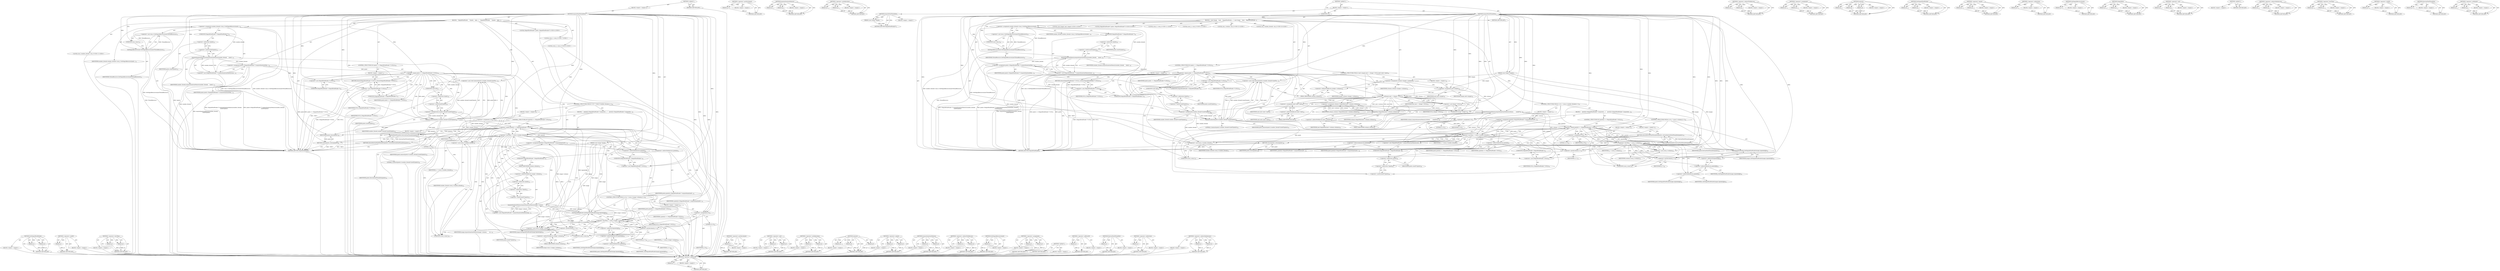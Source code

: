 digraph "&lt;operator&gt;.notEquals" {
vulnerable_207 [label=<(METHOD,GetMagickPixelPacket)>];
vulnerable_208 [label=<(PARAM,p1)>];
vulnerable_209 [label=<(PARAM,p2)>];
vulnerable_210 [label=<(BLOCK,&lt;empty&gt;,&lt;empty&gt;)>];
vulnerable_211 [label=<(METHOD_RETURN,ANY)>];
vulnerable_160 [label=<(METHOD,&lt;operator&gt;.sizeOf)>];
vulnerable_161 [label=<(PARAM,p1)>];
vulnerable_162 [label=<(BLOCK,&lt;empty&gt;,&lt;empty&gt;)>];
vulnerable_163 [label=<(METHOD_RETURN,ANY)>];
vulnerable_184 [label=<(METHOD,&lt;operator&gt;.lessThan)>];
vulnerable_185 [label=<(PARAM,p1)>];
vulnerable_186 [label=<(PARAM,p2)>];
vulnerable_187 [label=<(BLOCK,&lt;empty&gt;,&lt;empty&gt;)>];
vulnerable_188 [label=<(METHOD_RETURN,ANY)>];
vulnerable_6 [label=<(METHOD,&lt;global&gt;)<SUB>1</SUB>>];
vulnerable_7 [label=<(BLOCK,&lt;empty&gt;,&lt;empty&gt;)<SUB>1</SUB>>];
vulnerable_8 [label=<(METHOD,AcquirePixelThreadSet)<SUB>1</SUB>>];
vulnerable_9 [label=<(PARAM,const Image *image)<SUB>1</SUB>>];
vulnerable_10 [label=<(BLOCK,{
   MagickPixelPacket
     **pixels;
 
  regis...,{
   MagickPixelPacket
     **pixels;
 
  regis...)<SUB>2</SUB>>];
vulnerable_11 [label="<(LOCAL,MagickPixelPacket** pixels: MagickPixelPacket**)<SUB>4</SUB>>"];
vulnerable_12 [label="<(LOCAL,ssize_t i: ssize_t)<SUB>7</SUB>>"];
vulnerable_13 [label="<(LOCAL,ssize_t j: ssize_t)<SUB>8</SUB>>"];
vulnerable_14 [label="<(LOCAL,size_t number_threads: size_t)<SUB>11</SUB>>"];
vulnerable_15 [label=<(&lt;operator&gt;.assignment,number_threads=(size_t) GetMagickResourceLimit(...)<SUB>13</SUB>>];
vulnerable_16 [label=<(IDENTIFIER,number_threads,number_threads=(size_t) GetMagickResourceLimit(...)<SUB>13</SUB>>];
vulnerable_17 [label=<(&lt;operator&gt;.cast,(size_t) GetMagickResourceLimit(ThreadResource))<SUB>13</SUB>>];
vulnerable_18 [label=<(UNKNOWN,size_t,size_t)<SUB>13</SUB>>];
vulnerable_19 [label=<(GetMagickResourceLimit,GetMagickResourceLimit(ThreadResource))<SUB>13</SUB>>];
vulnerable_20 [label=<(IDENTIFIER,ThreadResource,GetMagickResourceLimit(ThreadResource))<SUB>13</SUB>>];
vulnerable_21 [label=<(&lt;operator&gt;.assignment,pixels=(MagickPixelPacket **) AcquireQuantumMem...)<SUB>14</SUB>>];
vulnerable_22 [label=<(IDENTIFIER,pixels,pixels=(MagickPixelPacket **) AcquireQuantumMem...)<SUB>14</SUB>>];
vulnerable_23 [label=<(&lt;operator&gt;.cast,(MagickPixelPacket **) AcquireQuantumMemory(num...)<SUB>14</SUB>>];
vulnerable_24 [label=<(UNKNOWN,MagickPixelPacket **,MagickPixelPacket **)<SUB>14</SUB>>];
vulnerable_25 [label=<(AcquireQuantumMemory,AcquireQuantumMemory(number_threads,
    sizeof...)<SUB>14</SUB>>];
vulnerable_26 [label=<(IDENTIFIER,number_threads,AcquireQuantumMemory(number_threads,
    sizeof...)<SUB>14</SUB>>];
vulnerable_27 [label=<(&lt;operator&gt;.sizeOf,sizeof(*pixels))<SUB>15</SUB>>];
vulnerable_28 [label=<(&lt;operator&gt;.indirection,*pixels)<SUB>15</SUB>>];
vulnerable_29 [label=<(IDENTIFIER,pixels,sizeof(*pixels))<SUB>15</SUB>>];
vulnerable_30 [label=<(CONTROL_STRUCTURE,IF,if (pixels == (MagickPixelPacket **) NULL))<SUB>16</SUB>>];
vulnerable_31 [label=<(&lt;operator&gt;.equals,pixels == (MagickPixelPacket **) NULL)<SUB>16</SUB>>];
vulnerable_32 [label=<(IDENTIFIER,pixels,pixels == (MagickPixelPacket **) NULL)<SUB>16</SUB>>];
vulnerable_33 [label=<(&lt;operator&gt;.cast,(MagickPixelPacket **) NULL)<SUB>16</SUB>>];
vulnerable_34 [label=<(UNKNOWN,MagickPixelPacket **,MagickPixelPacket **)<SUB>16</SUB>>];
vulnerable_35 [label=<(IDENTIFIER,NULL,(MagickPixelPacket **) NULL)<SUB>16</SUB>>];
vulnerable_36 [label=<(BLOCK,&lt;empty&gt;,&lt;empty&gt;)<SUB>17</SUB>>];
vulnerable_37 [label=<(RETURN,return((MagickPixelPacket **) NULL);,return((MagickPixelPacket **) NULL);)<SUB>17</SUB>>];
vulnerable_38 [label=<(&lt;operator&gt;.cast,(MagickPixelPacket **) NULL)<SUB>17</SUB>>];
vulnerable_39 [label=<(UNKNOWN,MagickPixelPacket **,MagickPixelPacket **)<SUB>17</SUB>>];
vulnerable_40 [label=<(IDENTIFIER,NULL,(MagickPixelPacket **) NULL)<SUB>17</SUB>>];
vulnerable_41 [label=<(&lt;operator&gt;.cast,(void) memset(pixels,0,number_threads*sizeof(*p...)<SUB>18</SUB>>];
vulnerable_42 [label=<(UNKNOWN,void,void)<SUB>18</SUB>>];
vulnerable_43 [label=<(memset,memset(pixels,0,number_threads*sizeof(*pixels)))<SUB>18</SUB>>];
vulnerable_44 [label=<(IDENTIFIER,pixels,memset(pixels,0,number_threads*sizeof(*pixels)))<SUB>18</SUB>>];
vulnerable_45 [label=<(LITERAL,0,memset(pixels,0,number_threads*sizeof(*pixels)))<SUB>18</SUB>>];
vulnerable_46 [label=<(&lt;operator&gt;.multiplication,number_threads*sizeof(*pixels))<SUB>18</SUB>>];
vulnerable_47 [label=<(IDENTIFIER,number_threads,number_threads*sizeof(*pixels))<SUB>18</SUB>>];
vulnerable_48 [label=<(&lt;operator&gt;.sizeOf,sizeof(*pixels))<SUB>18</SUB>>];
vulnerable_49 [label=<(&lt;operator&gt;.indirection,*pixels)<SUB>18</SUB>>];
vulnerable_50 [label=<(IDENTIFIER,pixels,sizeof(*pixels))<SUB>18</SUB>>];
vulnerable_51 [label=<(CONTROL_STRUCTURE,FOR,for (i=0;i &lt; (ssize_t) number_threads;i++))<SUB>19</SUB>>];
vulnerable_52 [label=<(BLOCK,&lt;empty&gt;,&lt;empty&gt;)<SUB>19</SUB>>];
vulnerable_53 [label=<(&lt;operator&gt;.assignment,i=0)<SUB>19</SUB>>];
vulnerable_54 [label=<(IDENTIFIER,i,i=0)<SUB>19</SUB>>];
vulnerable_55 [label=<(LITERAL,0,i=0)<SUB>19</SUB>>];
vulnerable_56 [label=<(&lt;operator&gt;.lessThan,i &lt; (ssize_t) number_threads)<SUB>19</SUB>>];
vulnerable_57 [label=<(IDENTIFIER,i,i &lt; (ssize_t) number_threads)<SUB>19</SUB>>];
vulnerable_58 [label=<(&lt;operator&gt;.cast,(ssize_t) number_threads)<SUB>19</SUB>>];
vulnerable_59 [label=<(UNKNOWN,ssize_t,ssize_t)<SUB>19</SUB>>];
vulnerable_60 [label=<(IDENTIFIER,number_threads,(ssize_t) number_threads)<SUB>19</SUB>>];
vulnerable_61 [label=<(&lt;operator&gt;.postIncrement,i++)<SUB>19</SUB>>];
vulnerable_62 [label=<(IDENTIFIER,i,i++)<SUB>19</SUB>>];
vulnerable_63 [label=<(BLOCK,{
    pixels[i]=(MagickPixelPacket *) AcquireQu...,{
    pixels[i]=(MagickPixelPacket *) AcquireQu...)<SUB>20</SUB>>];
vulnerable_64 [label=<(&lt;operator&gt;.assignment,pixels[i]=(MagickPixelPacket *) AcquireQuantumM...)<SUB>21</SUB>>];
vulnerable_65 [label=<(&lt;operator&gt;.indirectIndexAccess,pixels[i])<SUB>21</SUB>>];
vulnerable_66 [label=<(IDENTIFIER,pixels,pixels[i]=(MagickPixelPacket *) AcquireQuantumM...)<SUB>21</SUB>>];
vulnerable_67 [label=<(IDENTIFIER,i,pixels[i]=(MagickPixelPacket *) AcquireQuantumM...)<SUB>21</SUB>>];
vulnerable_68 [label=<(&lt;operator&gt;.cast,(MagickPixelPacket *) AcquireQuantumMemory(imag...)<SUB>21</SUB>>];
vulnerable_69 [label=<(UNKNOWN,MagickPixelPacket *,MagickPixelPacket *)<SUB>21</SUB>>];
vulnerable_70 [label=<(AcquireQuantumMemory,AcquireQuantumMemory(image-&gt;columns,
       siz...)<SUB>21</SUB>>];
vulnerable_71 [label=<(&lt;operator&gt;.indirectFieldAccess,image-&gt;columns)<SUB>21</SUB>>];
vulnerable_72 [label=<(IDENTIFIER,image,AcquireQuantumMemory(image-&gt;columns,
       siz...)<SUB>21</SUB>>];
vulnerable_73 [label=<(FIELD_IDENTIFIER,columns,columns)<SUB>21</SUB>>];
vulnerable_74 [label=<(&lt;operator&gt;.sizeOf,sizeof(**pixels))<SUB>22</SUB>>];
vulnerable_75 [label=<(&lt;operator&gt;.indirection,**pixels)<SUB>22</SUB>>];
vulnerable_76 [label=<(&lt;operator&gt;.indirection,*pixels)<SUB>22</SUB>>];
vulnerable_77 [label=<(IDENTIFIER,pixels,sizeof(**pixels))<SUB>22</SUB>>];
vulnerable_78 [label=<(CONTROL_STRUCTURE,IF,if (pixels[i] == (MagickPixelPacket *) NULL))<SUB>23</SUB>>];
vulnerable_79 [label=<(&lt;operator&gt;.equals,pixels[i] == (MagickPixelPacket *) NULL)<SUB>23</SUB>>];
vulnerable_80 [label=<(&lt;operator&gt;.indirectIndexAccess,pixels[i])<SUB>23</SUB>>];
vulnerable_81 [label=<(IDENTIFIER,pixels,pixels[i] == (MagickPixelPacket *) NULL)<SUB>23</SUB>>];
vulnerable_82 [label=<(IDENTIFIER,i,pixels[i] == (MagickPixelPacket *) NULL)<SUB>23</SUB>>];
vulnerable_83 [label=<(&lt;operator&gt;.cast,(MagickPixelPacket *) NULL)<SUB>23</SUB>>];
vulnerable_84 [label=<(UNKNOWN,MagickPixelPacket *,MagickPixelPacket *)<SUB>23</SUB>>];
vulnerable_85 [label=<(IDENTIFIER,NULL,(MagickPixelPacket *) NULL)<SUB>23</SUB>>];
vulnerable_86 [label=<(BLOCK,&lt;empty&gt;,&lt;empty&gt;)<SUB>24</SUB>>];
vulnerable_87 [label=<(RETURN,return(DestroyPixelThreadSet(pixels));,return(DestroyPixelThreadSet(pixels));)<SUB>24</SUB>>];
vulnerable_88 [label=<(DestroyPixelThreadSet,DestroyPixelThreadSet(pixels))<SUB>24</SUB>>];
vulnerable_89 [label=<(IDENTIFIER,pixels,DestroyPixelThreadSet(pixels))<SUB>24</SUB>>];
vulnerable_90 [label=<(CONTROL_STRUCTURE,FOR,for (j=0;j &lt; (ssize_t) image-&gt;columns;j++))<SUB>25</SUB>>];
vulnerable_91 [label=<(BLOCK,&lt;empty&gt;,&lt;empty&gt;)<SUB>25</SUB>>];
vulnerable_92 [label=<(&lt;operator&gt;.assignment,j=0)<SUB>25</SUB>>];
vulnerable_93 [label=<(IDENTIFIER,j,j=0)<SUB>25</SUB>>];
vulnerable_94 [label=<(LITERAL,0,j=0)<SUB>25</SUB>>];
vulnerable_95 [label=<(&lt;operator&gt;.lessThan,j &lt; (ssize_t) image-&gt;columns)<SUB>25</SUB>>];
vulnerable_96 [label=<(IDENTIFIER,j,j &lt; (ssize_t) image-&gt;columns)<SUB>25</SUB>>];
vulnerable_97 [label=<(&lt;operator&gt;.cast,(ssize_t) image-&gt;columns)<SUB>25</SUB>>];
vulnerable_98 [label=<(UNKNOWN,ssize_t,ssize_t)<SUB>25</SUB>>];
vulnerable_99 [label=<(&lt;operator&gt;.indirectFieldAccess,image-&gt;columns)<SUB>25</SUB>>];
vulnerable_100 [label=<(IDENTIFIER,image,(ssize_t) image-&gt;columns)<SUB>25</SUB>>];
vulnerable_101 [label=<(FIELD_IDENTIFIER,columns,columns)<SUB>25</SUB>>];
vulnerable_102 [label=<(&lt;operator&gt;.postIncrement,j++)<SUB>25</SUB>>];
vulnerable_103 [label=<(IDENTIFIER,j,j++)<SUB>25</SUB>>];
vulnerable_104 [label=<(GetMagickPixelPacket,GetMagickPixelPacket(image,&amp;pixels[i][j]))<SUB>26</SUB>>];
vulnerable_105 [label=<(IDENTIFIER,image,GetMagickPixelPacket(image,&amp;pixels[i][j]))<SUB>26</SUB>>];
vulnerable_106 [label=<(&lt;operator&gt;.addressOf,&amp;pixels[i][j])<SUB>26</SUB>>];
vulnerable_107 [label=<(&lt;operator&gt;.indirectIndexAccess,pixels[i][j])<SUB>26</SUB>>];
vulnerable_108 [label=<(&lt;operator&gt;.indirectIndexAccess,pixels[i])<SUB>26</SUB>>];
vulnerable_109 [label=<(IDENTIFIER,pixels,GetMagickPixelPacket(image,&amp;pixels[i][j]))<SUB>26</SUB>>];
vulnerable_110 [label=<(IDENTIFIER,i,GetMagickPixelPacket(image,&amp;pixels[i][j]))<SUB>26</SUB>>];
vulnerable_111 [label=<(IDENTIFIER,j,GetMagickPixelPacket(image,&amp;pixels[i][j]))<SUB>26</SUB>>];
vulnerable_112 [label=<(RETURN,return(pixels);,return(pixels);)<SUB>28</SUB>>];
vulnerable_113 [label=<(IDENTIFIER,pixels,return(pixels);)<SUB>28</SUB>>];
vulnerable_114 [label=<(METHOD_RETURN,MagickPixelPacket)<SUB>1</SUB>>];
vulnerable_116 [label=<(METHOD_RETURN,ANY)<SUB>1</SUB>>];
vulnerable_189 [label=<(METHOD,&lt;operator&gt;.postIncrement)>];
vulnerable_190 [label=<(PARAM,p1)>];
vulnerable_191 [label=<(BLOCK,&lt;empty&gt;,&lt;empty&gt;)>];
vulnerable_192 [label=<(METHOD_RETURN,ANY)>];
vulnerable_146 [label=<(METHOD,&lt;operator&gt;.cast)>];
vulnerable_147 [label=<(PARAM,p1)>];
vulnerable_148 [label=<(PARAM,p2)>];
vulnerable_149 [label=<(BLOCK,&lt;empty&gt;,&lt;empty&gt;)>];
vulnerable_150 [label=<(METHOD_RETURN,ANY)>];
vulnerable_179 [label=<(METHOD,&lt;operator&gt;.multiplication)>];
vulnerable_180 [label=<(PARAM,p1)>];
vulnerable_181 [label=<(PARAM,p2)>];
vulnerable_182 [label=<(BLOCK,&lt;empty&gt;,&lt;empty&gt;)>];
vulnerable_183 [label=<(METHOD_RETURN,ANY)>];
vulnerable_173 [label=<(METHOD,memset)>];
vulnerable_174 [label=<(PARAM,p1)>];
vulnerable_175 [label=<(PARAM,p2)>];
vulnerable_176 [label=<(PARAM,p3)>];
vulnerable_177 [label=<(BLOCK,&lt;empty&gt;,&lt;empty&gt;)>];
vulnerable_178 [label=<(METHOD_RETURN,ANY)>];
vulnerable_168 [label=<(METHOD,&lt;operator&gt;.equals)>];
vulnerable_169 [label=<(PARAM,p1)>];
vulnerable_170 [label=<(PARAM,p2)>];
vulnerable_171 [label=<(BLOCK,&lt;empty&gt;,&lt;empty&gt;)>];
vulnerable_172 [label=<(METHOD_RETURN,ANY)>];
vulnerable_155 [label=<(METHOD,AcquireQuantumMemory)>];
vulnerable_156 [label=<(PARAM,p1)>];
vulnerable_157 [label=<(PARAM,p2)>];
vulnerable_158 [label=<(BLOCK,&lt;empty&gt;,&lt;empty&gt;)>];
vulnerable_159 [label=<(METHOD_RETURN,ANY)>];
vulnerable_198 [label=<(METHOD,&lt;operator&gt;.indirectFieldAccess)>];
vulnerable_199 [label=<(PARAM,p1)>];
vulnerable_200 [label=<(PARAM,p2)>];
vulnerable_201 [label=<(BLOCK,&lt;empty&gt;,&lt;empty&gt;)>];
vulnerable_202 [label=<(METHOD_RETURN,ANY)>];
vulnerable_151 [label=<(METHOD,GetMagickResourceLimit)>];
vulnerable_152 [label=<(PARAM,p1)>];
vulnerable_153 [label=<(BLOCK,&lt;empty&gt;,&lt;empty&gt;)>];
vulnerable_154 [label=<(METHOD_RETURN,ANY)>];
vulnerable_141 [label=<(METHOD,&lt;operator&gt;.assignment)>];
vulnerable_142 [label=<(PARAM,p1)>];
vulnerable_143 [label=<(PARAM,p2)>];
vulnerable_144 [label=<(BLOCK,&lt;empty&gt;,&lt;empty&gt;)>];
vulnerable_145 [label=<(METHOD_RETURN,ANY)>];
vulnerable_135 [label=<(METHOD,&lt;global&gt;)<SUB>1</SUB>>];
vulnerable_136 [label=<(BLOCK,&lt;empty&gt;,&lt;empty&gt;)>];
vulnerable_137 [label=<(METHOD_RETURN,ANY)>];
vulnerable_212 [label=<(METHOD,&lt;operator&gt;.addressOf)>];
vulnerable_213 [label=<(PARAM,p1)>];
vulnerable_214 [label=<(BLOCK,&lt;empty&gt;,&lt;empty&gt;)>];
vulnerable_215 [label=<(METHOD_RETURN,ANY)>];
vulnerable_203 [label=<(METHOD,DestroyPixelThreadSet)>];
vulnerable_204 [label=<(PARAM,p1)>];
vulnerable_205 [label=<(BLOCK,&lt;empty&gt;,&lt;empty&gt;)>];
vulnerable_206 [label=<(METHOD_RETURN,ANY)>];
vulnerable_164 [label=<(METHOD,&lt;operator&gt;.indirection)>];
vulnerable_165 [label=<(PARAM,p1)>];
vulnerable_166 [label=<(BLOCK,&lt;empty&gt;,&lt;empty&gt;)>];
vulnerable_167 [label=<(METHOD_RETURN,ANY)>];
vulnerable_193 [label=<(METHOD,&lt;operator&gt;.indirectIndexAccess)>];
vulnerable_194 [label=<(PARAM,p1)>];
vulnerable_195 [label=<(PARAM,p2)>];
vulnerable_196 [label=<(BLOCK,&lt;empty&gt;,&lt;empty&gt;)>];
vulnerable_197 [label=<(METHOD_RETURN,ANY)>];
fixed_253 [label=<(METHOD,&lt;operator&gt;.addressOf)>];
fixed_254 [label=<(PARAM,p1)>];
fixed_255 [label=<(BLOCK,&lt;empty&gt;,&lt;empty&gt;)>];
fixed_256 [label=<(METHOD_RETURN,ANY)>];
fixed_235 [label=<(METHOD,&lt;operator&gt;.postIncrement)>];
fixed_236 [label=<(PARAM,p1)>];
fixed_237 [label=<(BLOCK,&lt;empty&gt;,&lt;empty&gt;)>];
fixed_238 [label=<(METHOD_RETURN,ANY)>];
fixed_186 [label=<(METHOD,AcquireQuantumMemory)>];
fixed_187 [label=<(PARAM,p1)>];
fixed_188 [label=<(PARAM,p2)>];
fixed_189 [label=<(BLOCK,&lt;empty&gt;,&lt;empty&gt;)>];
fixed_190 [label=<(METHOD_RETURN,ANY)>];
fixed_210 [label=<(METHOD,&lt;operator&gt;.multiplication)>];
fixed_211 [label=<(PARAM,p1)>];
fixed_212 [label=<(PARAM,p2)>];
fixed_213 [label=<(BLOCK,&lt;empty&gt;,&lt;empty&gt;)>];
fixed_214 [label=<(METHOD_RETURN,ANY)>];
fixed_6 [label=<(METHOD,&lt;global&gt;)<SUB>1</SUB>>];
fixed_7 [label=<(BLOCK,&lt;empty&gt;,&lt;empty&gt;)<SUB>1</SUB>>];
fixed_8 [label=<(METHOD,AcquirePixelThreadSet)<SUB>1</SUB>>];
fixed_9 [label=<(PARAM,const Image *image)<SUB>1</SUB>>];
fixed_10 [label=<(BLOCK,&lt;empty&gt;,&lt;empty&gt;)>];
fixed_11 [label=<(METHOD_RETURN,MagickPixelPacket**)<SUB>1</SUB>>];
fixed_13 [label=<(UNKNOWN,),))<SUB>1</SUB>>];
fixed_14 [label=<(METHOD,AcquirePixelThreadSet)<SUB>2</SUB>>];
fixed_15 [label=<(PARAM,const Image *images)<SUB>2</SUB>>];
fixed_16 [label=<(BLOCK,{
  const Image
    *next;

   MagickPixelPacke...,{
  const Image
    *next;

   MagickPixelPacke...)<SUB>3</SUB>>];
fixed_17 [label="<(LOCAL,const Image* next: Image*)<SUB>5</SUB>>"];
fixed_18 [label="<(LOCAL,MagickPixelPacket** pixels: MagickPixelPacket**)<SUB>8</SUB>>"];
fixed_19 [label="<(LOCAL,ssize_t i: ssize_t)<SUB>11</SUB>>"];
fixed_20 [label="<(LOCAL,ssize_t j: ssize_t)<SUB>12</SUB>>"];
fixed_21 [label="<(LOCAL,size_t columns: size_t)<SUB>15</SUB>>"];
fixed_22 [label="<(LOCAL,size_t number_threads: size_t)<SUB>16</SUB>>"];
fixed_23 [label=<(&lt;operator&gt;.assignment,number_threads=(size_t) GetMagickResourceLimit(...)<SUB>18</SUB>>];
fixed_24 [label=<(IDENTIFIER,number_threads,number_threads=(size_t) GetMagickResourceLimit(...)<SUB>18</SUB>>];
fixed_25 [label=<(&lt;operator&gt;.cast,(size_t) GetMagickResourceLimit(ThreadResource))<SUB>18</SUB>>];
fixed_26 [label=<(UNKNOWN,size_t,size_t)<SUB>18</SUB>>];
fixed_27 [label=<(GetMagickResourceLimit,GetMagickResourceLimit(ThreadResource))<SUB>18</SUB>>];
fixed_28 [label=<(IDENTIFIER,ThreadResource,GetMagickResourceLimit(ThreadResource))<SUB>18</SUB>>];
fixed_29 [label=<(&lt;operator&gt;.assignment,pixels=(MagickPixelPacket **) AcquireQuantumMem...)<SUB>19</SUB>>];
fixed_30 [label=<(IDENTIFIER,pixels,pixels=(MagickPixelPacket **) AcquireQuantumMem...)<SUB>19</SUB>>];
fixed_31 [label=<(&lt;operator&gt;.cast,(MagickPixelPacket **) AcquireQuantumMemory(num...)<SUB>19</SUB>>];
fixed_32 [label=<(UNKNOWN,MagickPixelPacket **,MagickPixelPacket **)<SUB>19</SUB>>];
fixed_33 [label=<(AcquireQuantumMemory,AcquireQuantumMemory(number_threads,
    sizeof...)<SUB>19</SUB>>];
fixed_34 [label=<(IDENTIFIER,number_threads,AcquireQuantumMemory(number_threads,
    sizeof...)<SUB>19</SUB>>];
fixed_35 [label=<(&lt;operator&gt;.sizeOf,sizeof(*pixels))<SUB>20</SUB>>];
fixed_36 [label=<(&lt;operator&gt;.indirection,*pixels)<SUB>20</SUB>>];
fixed_37 [label=<(IDENTIFIER,pixels,sizeof(*pixels))<SUB>20</SUB>>];
fixed_38 [label=<(CONTROL_STRUCTURE,IF,if (pixels == (MagickPixelPacket **) NULL))<SUB>21</SUB>>];
fixed_39 [label=<(&lt;operator&gt;.equals,pixels == (MagickPixelPacket **) NULL)<SUB>21</SUB>>];
fixed_40 [label=<(IDENTIFIER,pixels,pixels == (MagickPixelPacket **) NULL)<SUB>21</SUB>>];
fixed_41 [label=<(&lt;operator&gt;.cast,(MagickPixelPacket **) NULL)<SUB>21</SUB>>];
fixed_42 [label=<(UNKNOWN,MagickPixelPacket **,MagickPixelPacket **)<SUB>21</SUB>>];
fixed_43 [label=<(IDENTIFIER,NULL,(MagickPixelPacket **) NULL)<SUB>21</SUB>>];
fixed_44 [label=<(BLOCK,&lt;empty&gt;,&lt;empty&gt;)<SUB>22</SUB>>];
fixed_45 [label=<(RETURN,return((MagickPixelPacket **) NULL);,return((MagickPixelPacket **) NULL);)<SUB>22</SUB>>];
fixed_46 [label=<(&lt;operator&gt;.cast,(MagickPixelPacket **) NULL)<SUB>22</SUB>>];
fixed_47 [label=<(UNKNOWN,MagickPixelPacket **,MagickPixelPacket **)<SUB>22</SUB>>];
fixed_48 [label=<(IDENTIFIER,NULL,(MagickPixelPacket **) NULL)<SUB>22</SUB>>];
fixed_49 [label=<(&lt;operator&gt;.cast,(void) memset(pixels,0,number_threads*sizeof(*p...)<SUB>23</SUB>>];
fixed_50 [label=<(UNKNOWN,void,void)<SUB>23</SUB>>];
fixed_51 [label=<(memset,memset(pixels,0,number_threads*sizeof(*pixels)))<SUB>23</SUB>>];
fixed_52 [label=<(IDENTIFIER,pixels,memset(pixels,0,number_threads*sizeof(*pixels)))<SUB>23</SUB>>];
fixed_53 [label=<(LITERAL,0,memset(pixels,0,number_threads*sizeof(*pixels)))<SUB>23</SUB>>];
fixed_54 [label=<(&lt;operator&gt;.multiplication,number_threads*sizeof(*pixels))<SUB>23</SUB>>];
fixed_55 [label=<(IDENTIFIER,number_threads,number_threads*sizeof(*pixels))<SUB>23</SUB>>];
fixed_56 [label=<(&lt;operator&gt;.sizeOf,sizeof(*pixels))<SUB>23</SUB>>];
fixed_57 [label=<(&lt;operator&gt;.indirection,*pixels)<SUB>23</SUB>>];
fixed_58 [label=<(IDENTIFIER,pixels,sizeof(*pixels))<SUB>23</SUB>>];
fixed_59 [label=<(&lt;operator&gt;.assignment,columns=images-&gt;columns)<SUB>24</SUB>>];
fixed_60 [label=<(IDENTIFIER,columns,columns=images-&gt;columns)<SUB>24</SUB>>];
fixed_61 [label=<(&lt;operator&gt;.indirectFieldAccess,images-&gt;columns)<SUB>24</SUB>>];
fixed_62 [label=<(IDENTIFIER,images,columns=images-&gt;columns)<SUB>24</SUB>>];
fixed_63 [label=<(FIELD_IDENTIFIER,columns,columns)<SUB>24</SUB>>];
fixed_64 [label=<(CONTROL_STRUCTURE,FOR,for (next=images;next != (Image *) NULL;next=next-&gt;next))<SUB>25</SUB>>];
fixed_65 [label=<(BLOCK,&lt;empty&gt;,&lt;empty&gt;)<SUB>25</SUB>>];
fixed_66 [label=<(&lt;operator&gt;.assignment,next=images)<SUB>25</SUB>>];
fixed_67 [label=<(IDENTIFIER,next,next=images)<SUB>25</SUB>>];
fixed_68 [label=<(IDENTIFIER,images,next=images)<SUB>25</SUB>>];
fixed_69 [label=<(&lt;operator&gt;.notEquals,next != (Image *) NULL)<SUB>25</SUB>>];
fixed_70 [label=<(IDENTIFIER,next,next != (Image *) NULL)<SUB>25</SUB>>];
fixed_71 [label=<(&lt;operator&gt;.cast,(Image *) NULL)<SUB>25</SUB>>];
fixed_72 [label=<(UNKNOWN,Image *,Image *)<SUB>25</SUB>>];
fixed_73 [label=<(IDENTIFIER,NULL,(Image *) NULL)<SUB>25</SUB>>];
fixed_74 [label=<(&lt;operator&gt;.assignment,next=next-&gt;next)<SUB>25</SUB>>];
fixed_75 [label=<(IDENTIFIER,next,next=next-&gt;next)<SUB>25</SUB>>];
fixed_76 [label=<(&lt;operator&gt;.indirectFieldAccess,next-&gt;next)<SUB>25</SUB>>];
fixed_77 [label=<(IDENTIFIER,next,next=next-&gt;next)<SUB>25</SUB>>];
fixed_78 [label=<(FIELD_IDENTIFIER,next,next)<SUB>25</SUB>>];
fixed_79 [label=<(&lt;operator&gt;.assignment,columns=MagickMax(next-&gt;columns,columns))<SUB>26</SUB>>];
fixed_80 [label=<(IDENTIFIER,columns,columns=MagickMax(next-&gt;columns,columns))<SUB>26</SUB>>];
fixed_81 [label=<(MagickMax,MagickMax(next-&gt;columns,columns))<SUB>26</SUB>>];
fixed_82 [label=<(&lt;operator&gt;.indirectFieldAccess,next-&gt;columns)<SUB>26</SUB>>];
fixed_83 [label=<(IDENTIFIER,next,MagickMax(next-&gt;columns,columns))<SUB>26</SUB>>];
fixed_84 [label=<(FIELD_IDENTIFIER,columns,columns)<SUB>26</SUB>>];
fixed_85 [label=<(IDENTIFIER,columns,MagickMax(next-&gt;columns,columns))<SUB>26</SUB>>];
fixed_86 [label=<(CONTROL_STRUCTURE,FOR,for (i=0;i &lt; (ssize_t) number_threads;i++))<SUB>27</SUB>>];
fixed_87 [label=<(BLOCK,&lt;empty&gt;,&lt;empty&gt;)<SUB>27</SUB>>];
fixed_88 [label=<(&lt;operator&gt;.assignment,i=0)<SUB>27</SUB>>];
fixed_89 [label=<(IDENTIFIER,i,i=0)<SUB>27</SUB>>];
fixed_90 [label=<(LITERAL,0,i=0)<SUB>27</SUB>>];
fixed_91 [label=<(&lt;operator&gt;.lessThan,i &lt; (ssize_t) number_threads)<SUB>27</SUB>>];
fixed_92 [label=<(IDENTIFIER,i,i &lt; (ssize_t) number_threads)<SUB>27</SUB>>];
fixed_93 [label=<(&lt;operator&gt;.cast,(ssize_t) number_threads)<SUB>27</SUB>>];
fixed_94 [label=<(UNKNOWN,ssize_t,ssize_t)<SUB>27</SUB>>];
fixed_95 [label=<(IDENTIFIER,number_threads,(ssize_t) number_threads)<SUB>27</SUB>>];
fixed_96 [label=<(&lt;operator&gt;.postIncrement,i++)<SUB>27</SUB>>];
fixed_97 [label=<(IDENTIFIER,i,i++)<SUB>27</SUB>>];
fixed_98 [label=<(BLOCK,{
    pixels[i]=(MagickPixelPacket *) AcquireQu...,{
    pixels[i]=(MagickPixelPacket *) AcquireQu...)<SUB>28</SUB>>];
fixed_99 [label=<(&lt;operator&gt;.assignment,pixels[i]=(MagickPixelPacket *) AcquireQuantumM...)<SUB>29</SUB>>];
fixed_100 [label=<(&lt;operator&gt;.indirectIndexAccess,pixels[i])<SUB>29</SUB>>];
fixed_101 [label=<(IDENTIFIER,pixels,pixels[i]=(MagickPixelPacket *) AcquireQuantumM...)<SUB>29</SUB>>];
fixed_102 [label=<(IDENTIFIER,i,pixels[i]=(MagickPixelPacket *) AcquireQuantumM...)<SUB>29</SUB>>];
fixed_103 [label=<(&lt;operator&gt;.cast,(MagickPixelPacket *) AcquireQuantumMemory(colu...)<SUB>29</SUB>>];
fixed_104 [label=<(UNKNOWN,MagickPixelPacket *,MagickPixelPacket *)<SUB>29</SUB>>];
fixed_105 [label=<(AcquireQuantumMemory,AcquireQuantumMemory(columns,
       sizeof(**p...)<SUB>29</SUB>>];
fixed_106 [label=<(IDENTIFIER,columns,AcquireQuantumMemory(columns,
       sizeof(**p...)<SUB>29</SUB>>];
fixed_107 [label=<(&lt;operator&gt;.sizeOf,sizeof(**pixels))<SUB>30</SUB>>];
fixed_108 [label=<(&lt;operator&gt;.indirection,**pixels)<SUB>30</SUB>>];
fixed_109 [label=<(&lt;operator&gt;.indirection,*pixels)<SUB>30</SUB>>];
fixed_110 [label=<(IDENTIFIER,pixels,sizeof(**pixels))<SUB>30</SUB>>];
fixed_111 [label=<(CONTROL_STRUCTURE,IF,if (pixels[i] == (MagickPixelPacket *) NULL))<SUB>31</SUB>>];
fixed_112 [label=<(&lt;operator&gt;.equals,pixels[i] == (MagickPixelPacket *) NULL)<SUB>31</SUB>>];
fixed_113 [label=<(&lt;operator&gt;.indirectIndexAccess,pixels[i])<SUB>31</SUB>>];
fixed_114 [label=<(IDENTIFIER,pixels,pixels[i] == (MagickPixelPacket *) NULL)<SUB>31</SUB>>];
fixed_115 [label=<(IDENTIFIER,i,pixels[i] == (MagickPixelPacket *) NULL)<SUB>31</SUB>>];
fixed_116 [label=<(&lt;operator&gt;.cast,(MagickPixelPacket *) NULL)<SUB>31</SUB>>];
fixed_117 [label=<(UNKNOWN,MagickPixelPacket *,MagickPixelPacket *)<SUB>31</SUB>>];
fixed_118 [label=<(IDENTIFIER,NULL,(MagickPixelPacket *) NULL)<SUB>31</SUB>>];
fixed_119 [label=<(BLOCK,&lt;empty&gt;,&lt;empty&gt;)<SUB>32</SUB>>];
fixed_120 [label=<(RETURN,return(DestroyPixelThreadSet(pixels));,return(DestroyPixelThreadSet(pixels));)<SUB>32</SUB>>];
fixed_121 [label=<(DestroyPixelThreadSet,DestroyPixelThreadSet(pixels))<SUB>32</SUB>>];
fixed_122 [label=<(IDENTIFIER,pixels,DestroyPixelThreadSet(pixels))<SUB>32</SUB>>];
fixed_123 [label=<(CONTROL_STRUCTURE,FOR,for (j=0;j &lt; (ssize_t) columns;j++))<SUB>33</SUB>>];
fixed_124 [label=<(BLOCK,&lt;empty&gt;,&lt;empty&gt;)<SUB>33</SUB>>];
fixed_125 [label=<(&lt;operator&gt;.assignment,j=0)<SUB>33</SUB>>];
fixed_126 [label=<(IDENTIFIER,j,j=0)<SUB>33</SUB>>];
fixed_127 [label=<(LITERAL,0,j=0)<SUB>33</SUB>>];
fixed_128 [label=<(&lt;operator&gt;.lessThan,j &lt; (ssize_t) columns)<SUB>33</SUB>>];
fixed_129 [label=<(IDENTIFIER,j,j &lt; (ssize_t) columns)<SUB>33</SUB>>];
fixed_130 [label=<(&lt;operator&gt;.cast,(ssize_t) columns)<SUB>33</SUB>>];
fixed_131 [label=<(UNKNOWN,ssize_t,ssize_t)<SUB>33</SUB>>];
fixed_132 [label=<(IDENTIFIER,columns,(ssize_t) columns)<SUB>33</SUB>>];
fixed_133 [label=<(&lt;operator&gt;.postIncrement,j++)<SUB>33</SUB>>];
fixed_134 [label=<(IDENTIFIER,j,j++)<SUB>33</SUB>>];
fixed_135 [label=<(GetMagickPixelPacket,GetMagickPixelPacket(images,&amp;pixels[i][j]))<SUB>34</SUB>>];
fixed_136 [label=<(IDENTIFIER,images,GetMagickPixelPacket(images,&amp;pixels[i][j]))<SUB>34</SUB>>];
fixed_137 [label=<(&lt;operator&gt;.addressOf,&amp;pixels[i][j])<SUB>34</SUB>>];
fixed_138 [label=<(&lt;operator&gt;.indirectIndexAccess,pixels[i][j])<SUB>34</SUB>>];
fixed_139 [label=<(&lt;operator&gt;.indirectIndexAccess,pixels[i])<SUB>34</SUB>>];
fixed_140 [label=<(IDENTIFIER,pixels,GetMagickPixelPacket(images,&amp;pixels[i][j]))<SUB>34</SUB>>];
fixed_141 [label=<(IDENTIFIER,i,GetMagickPixelPacket(images,&amp;pixels[i][j]))<SUB>34</SUB>>];
fixed_142 [label=<(IDENTIFIER,j,GetMagickPixelPacket(images,&amp;pixels[i][j]))<SUB>34</SUB>>];
fixed_143 [label=<(RETURN,return(pixels);,return(pixels);)<SUB>36</SUB>>];
fixed_144 [label=<(IDENTIFIER,pixels,return(pixels);)<SUB>36</SUB>>];
fixed_145 [label=<(METHOD_RETURN,MagickPixelPacket)<SUB>2</SUB>>];
fixed_147 [label=<(METHOD_RETURN,ANY)<SUB>1</SUB>>];
fixed_215 [label=<(METHOD,&lt;operator&gt;.indirectFieldAccess)>];
fixed_216 [label=<(PARAM,p1)>];
fixed_217 [label=<(PARAM,p2)>];
fixed_218 [label=<(BLOCK,&lt;empty&gt;,&lt;empty&gt;)>];
fixed_219 [label=<(METHOD_RETURN,ANY)>];
fixed_172 [label=<(METHOD,&lt;operator&gt;.assignment)>];
fixed_173 [label=<(PARAM,p1)>];
fixed_174 [label=<(PARAM,p2)>];
fixed_175 [label=<(BLOCK,&lt;empty&gt;,&lt;empty&gt;)>];
fixed_176 [label=<(METHOD_RETURN,ANY)>];
fixed_204 [label=<(METHOD,memset)>];
fixed_205 [label=<(PARAM,p1)>];
fixed_206 [label=<(PARAM,p2)>];
fixed_207 [label=<(PARAM,p3)>];
fixed_208 [label=<(BLOCK,&lt;empty&gt;,&lt;empty&gt;)>];
fixed_209 [label=<(METHOD_RETURN,ANY)>];
fixed_248 [label=<(METHOD,GetMagickPixelPacket)>];
fixed_249 [label=<(PARAM,p1)>];
fixed_250 [label=<(PARAM,p2)>];
fixed_251 [label=<(BLOCK,&lt;empty&gt;,&lt;empty&gt;)>];
fixed_252 [label=<(METHOD_RETURN,ANY)>];
fixed_199 [label=<(METHOD,&lt;operator&gt;.equals)>];
fixed_200 [label=<(PARAM,p1)>];
fixed_201 [label=<(PARAM,p2)>];
fixed_202 [label=<(BLOCK,&lt;empty&gt;,&lt;empty&gt;)>];
fixed_203 [label=<(METHOD_RETURN,ANY)>];
fixed_195 [label=<(METHOD,&lt;operator&gt;.indirection)>];
fixed_196 [label=<(PARAM,p1)>];
fixed_197 [label=<(BLOCK,&lt;empty&gt;,&lt;empty&gt;)>];
fixed_198 [label=<(METHOD_RETURN,ANY)>];
fixed_182 [label=<(METHOD,GetMagickResourceLimit)>];
fixed_183 [label=<(PARAM,p1)>];
fixed_184 [label=<(BLOCK,&lt;empty&gt;,&lt;empty&gt;)>];
fixed_185 [label=<(METHOD_RETURN,ANY)>];
fixed_225 [label=<(METHOD,MagickMax)>];
fixed_226 [label=<(PARAM,p1)>];
fixed_227 [label=<(PARAM,p2)>];
fixed_228 [label=<(BLOCK,&lt;empty&gt;,&lt;empty&gt;)>];
fixed_229 [label=<(METHOD_RETURN,ANY)>];
fixed_177 [label=<(METHOD,&lt;operator&gt;.cast)>];
fixed_178 [label=<(PARAM,p1)>];
fixed_179 [label=<(PARAM,p2)>];
fixed_180 [label=<(BLOCK,&lt;empty&gt;,&lt;empty&gt;)>];
fixed_181 [label=<(METHOD_RETURN,ANY)>];
fixed_166 [label=<(METHOD,&lt;global&gt;)<SUB>1</SUB>>];
fixed_167 [label=<(BLOCK,&lt;empty&gt;,&lt;empty&gt;)>];
fixed_168 [label=<(METHOD_RETURN,ANY)>];
fixed_239 [label=<(METHOD,&lt;operator&gt;.indirectIndexAccess)>];
fixed_240 [label=<(PARAM,p1)>];
fixed_241 [label=<(PARAM,p2)>];
fixed_242 [label=<(BLOCK,&lt;empty&gt;,&lt;empty&gt;)>];
fixed_243 [label=<(METHOD_RETURN,ANY)>];
fixed_230 [label=<(METHOD,&lt;operator&gt;.lessThan)>];
fixed_231 [label=<(PARAM,p1)>];
fixed_232 [label=<(PARAM,p2)>];
fixed_233 [label=<(BLOCK,&lt;empty&gt;,&lt;empty&gt;)>];
fixed_234 [label=<(METHOD_RETURN,ANY)>];
fixed_191 [label=<(METHOD,&lt;operator&gt;.sizeOf)>];
fixed_192 [label=<(PARAM,p1)>];
fixed_193 [label=<(BLOCK,&lt;empty&gt;,&lt;empty&gt;)>];
fixed_194 [label=<(METHOD_RETURN,ANY)>];
fixed_244 [label=<(METHOD,DestroyPixelThreadSet)>];
fixed_245 [label=<(PARAM,p1)>];
fixed_246 [label=<(BLOCK,&lt;empty&gt;,&lt;empty&gt;)>];
fixed_247 [label=<(METHOD_RETURN,ANY)>];
fixed_220 [label=<(METHOD,&lt;operator&gt;.notEquals)>];
fixed_221 [label=<(PARAM,p1)>];
fixed_222 [label=<(PARAM,p2)>];
fixed_223 [label=<(BLOCK,&lt;empty&gt;,&lt;empty&gt;)>];
fixed_224 [label=<(METHOD_RETURN,ANY)>];
vulnerable_207 -> vulnerable_208  [key=0, label="AST: "];
vulnerable_207 -> vulnerable_208  [key=1, label="DDG: "];
vulnerable_207 -> vulnerable_210  [key=0, label="AST: "];
vulnerable_207 -> vulnerable_209  [key=0, label="AST: "];
vulnerable_207 -> vulnerable_209  [key=1, label="DDG: "];
vulnerable_207 -> vulnerable_211  [key=0, label="AST: "];
vulnerable_207 -> vulnerable_211  [key=1, label="CFG: "];
vulnerable_208 -> vulnerable_211  [key=0, label="DDG: p1"];
vulnerable_209 -> vulnerable_211  [key=0, label="DDG: p2"];
vulnerable_210 -> fixed_253  [key=0];
vulnerable_211 -> fixed_253  [key=0];
vulnerable_160 -> vulnerable_161  [key=0, label="AST: "];
vulnerable_160 -> vulnerable_161  [key=1, label="DDG: "];
vulnerable_160 -> vulnerable_162  [key=0, label="AST: "];
vulnerable_160 -> vulnerable_163  [key=0, label="AST: "];
vulnerable_160 -> vulnerable_163  [key=1, label="CFG: "];
vulnerable_161 -> vulnerable_163  [key=0, label="DDG: p1"];
vulnerable_162 -> fixed_253  [key=0];
vulnerable_163 -> fixed_253  [key=0];
vulnerable_184 -> vulnerable_185  [key=0, label="AST: "];
vulnerable_184 -> vulnerable_185  [key=1, label="DDG: "];
vulnerable_184 -> vulnerable_187  [key=0, label="AST: "];
vulnerable_184 -> vulnerable_186  [key=0, label="AST: "];
vulnerable_184 -> vulnerable_186  [key=1, label="DDG: "];
vulnerable_184 -> vulnerable_188  [key=0, label="AST: "];
vulnerable_184 -> vulnerable_188  [key=1, label="CFG: "];
vulnerable_185 -> vulnerable_188  [key=0, label="DDG: p1"];
vulnerable_186 -> vulnerable_188  [key=0, label="DDG: p2"];
vulnerable_187 -> fixed_253  [key=0];
vulnerable_188 -> fixed_253  [key=0];
vulnerable_6 -> vulnerable_7  [key=0, label="AST: "];
vulnerable_6 -> vulnerable_116  [key=0, label="AST: "];
vulnerable_6 -> vulnerable_116  [key=1, label="CFG: "];
vulnerable_7 -> vulnerable_8  [key=0, label="AST: "];
vulnerable_8 -> vulnerable_9  [key=0, label="AST: "];
vulnerable_8 -> vulnerable_9  [key=1, label="DDG: "];
vulnerable_8 -> vulnerable_10  [key=0, label="AST: "];
vulnerable_8 -> vulnerable_114  [key=0, label="AST: "];
vulnerable_8 -> vulnerable_18  [key=0, label="CFG: "];
vulnerable_8 -> vulnerable_113  [key=0, label="DDG: "];
vulnerable_8 -> vulnerable_31  [key=0, label="DDG: "];
vulnerable_8 -> vulnerable_43  [key=0, label="DDG: "];
vulnerable_8 -> vulnerable_53  [key=0, label="DDG: "];
vulnerable_8 -> vulnerable_56  [key=0, label="DDG: "];
vulnerable_8 -> vulnerable_61  [key=0, label="DDG: "];
vulnerable_8 -> vulnerable_19  [key=0, label="DDG: "];
vulnerable_8 -> vulnerable_25  [key=0, label="DDG: "];
vulnerable_8 -> vulnerable_33  [key=0, label="DDG: "];
vulnerable_8 -> vulnerable_38  [key=0, label="DDG: "];
vulnerable_8 -> vulnerable_46  [key=0, label="DDG: "];
vulnerable_8 -> vulnerable_58  [key=0, label="DDG: "];
vulnerable_8 -> vulnerable_79  [key=0, label="DDG: "];
vulnerable_8 -> vulnerable_92  [key=0, label="DDG: "];
vulnerable_8 -> vulnerable_95  [key=0, label="DDG: "];
vulnerable_8 -> vulnerable_102  [key=0, label="DDG: "];
vulnerable_8 -> vulnerable_104  [key=0, label="DDG: "];
vulnerable_8 -> vulnerable_83  [key=0, label="DDG: "];
vulnerable_8 -> vulnerable_88  [key=0, label="DDG: "];
vulnerable_9 -> vulnerable_114  [key=0, label="DDG: image"];
vulnerable_9 -> vulnerable_95  [key=0, label="DDG: image"];
vulnerable_9 -> vulnerable_104  [key=0, label="DDG: image"];
vulnerable_9 -> vulnerable_70  [key=0, label="DDG: image"];
vulnerable_9 -> vulnerable_97  [key=0, label="DDG: image"];
vulnerable_10 -> vulnerable_11  [key=0, label="AST: "];
vulnerable_10 -> vulnerable_12  [key=0, label="AST: "];
vulnerable_10 -> vulnerable_13  [key=0, label="AST: "];
vulnerable_10 -> vulnerable_14  [key=0, label="AST: "];
vulnerable_10 -> vulnerable_15  [key=0, label="AST: "];
vulnerable_10 -> vulnerable_21  [key=0, label="AST: "];
vulnerable_10 -> vulnerable_30  [key=0, label="AST: "];
vulnerable_10 -> vulnerable_41  [key=0, label="AST: "];
vulnerable_10 -> vulnerable_51  [key=0, label="AST: "];
vulnerable_10 -> vulnerable_112  [key=0, label="AST: "];
vulnerable_11 -> fixed_253  [key=0];
vulnerable_12 -> fixed_253  [key=0];
vulnerable_13 -> fixed_253  [key=0];
vulnerable_14 -> fixed_253  [key=0];
vulnerable_15 -> vulnerable_16  [key=0, label="AST: "];
vulnerable_15 -> vulnerable_17  [key=0, label="AST: "];
vulnerable_15 -> vulnerable_24  [key=0, label="CFG: "];
vulnerable_15 -> vulnerable_114  [key=0, label="DDG: (size_t) GetMagickResourceLimit(ThreadResource)"];
vulnerable_15 -> vulnerable_114  [key=1, label="DDG: number_threads=(size_t) GetMagickResourceLimit(ThreadResource)"];
vulnerable_15 -> vulnerable_25  [key=0, label="DDG: number_threads"];
vulnerable_16 -> fixed_253  [key=0];
vulnerable_17 -> vulnerable_18  [key=0, label="AST: "];
vulnerable_17 -> vulnerable_19  [key=0, label="AST: "];
vulnerable_17 -> vulnerable_15  [key=0, label="CFG: "];
vulnerable_17 -> vulnerable_114  [key=0, label="DDG: GetMagickResourceLimit(ThreadResource)"];
vulnerable_18 -> vulnerable_19  [key=0, label="CFG: "];
vulnerable_19 -> vulnerable_20  [key=0, label="AST: "];
vulnerable_19 -> vulnerable_17  [key=0, label="CFG: "];
vulnerable_19 -> vulnerable_17  [key=1, label="DDG: ThreadResource"];
vulnerable_19 -> vulnerable_114  [key=0, label="DDG: ThreadResource"];
vulnerable_19 -> vulnerable_15  [key=0, label="DDG: ThreadResource"];
vulnerable_20 -> fixed_253  [key=0];
vulnerable_21 -> vulnerable_22  [key=0, label="AST: "];
vulnerable_21 -> vulnerable_23  [key=0, label="AST: "];
vulnerable_21 -> vulnerable_34  [key=0, label="CFG: "];
vulnerable_21 -> vulnerable_114  [key=0, label="DDG: (MagickPixelPacket **) AcquireQuantumMemory(number_threads,
    sizeof(*pixels))"];
vulnerable_21 -> vulnerable_114  [key=1, label="DDG: pixels=(MagickPixelPacket **) AcquireQuantumMemory(number_threads,
    sizeof(*pixels))"];
vulnerable_21 -> vulnerable_31  [key=0, label="DDG: pixels"];
vulnerable_22 -> fixed_253  [key=0];
vulnerable_23 -> vulnerable_24  [key=0, label="AST: "];
vulnerable_23 -> vulnerable_25  [key=0, label="AST: "];
vulnerable_23 -> vulnerable_21  [key=0, label="CFG: "];
vulnerable_23 -> vulnerable_114  [key=0, label="DDG: AcquireQuantumMemory(number_threads,
    sizeof(*pixels))"];
vulnerable_24 -> vulnerable_28  [key=0, label="CFG: "];
vulnerable_25 -> vulnerable_26  [key=0, label="AST: "];
vulnerable_25 -> vulnerable_27  [key=0, label="AST: "];
vulnerable_25 -> vulnerable_23  [key=0, label="CFG: "];
vulnerable_25 -> vulnerable_23  [key=1, label="DDG: number_threads"];
vulnerable_25 -> vulnerable_114  [key=0, label="DDG: number_threads"];
vulnerable_25 -> vulnerable_21  [key=0, label="DDG: number_threads"];
vulnerable_25 -> vulnerable_46  [key=0, label="DDG: number_threads"];
vulnerable_26 -> fixed_253  [key=0];
vulnerable_27 -> vulnerable_28  [key=0, label="AST: "];
vulnerable_27 -> vulnerable_25  [key=0, label="CFG: "];
vulnerable_27 -> vulnerable_114  [key=0, label="DDG: *pixels"];
vulnerable_28 -> vulnerable_29  [key=0, label="AST: "];
vulnerable_28 -> vulnerable_27  [key=0, label="CFG: "];
vulnerable_29 -> fixed_253  [key=0];
vulnerable_30 -> vulnerable_31  [key=0, label="AST: "];
vulnerable_30 -> vulnerable_36  [key=0, label="AST: "];
vulnerable_31 -> vulnerable_32  [key=0, label="AST: "];
vulnerable_31 -> vulnerable_33  [key=0, label="AST: "];
vulnerable_31 -> vulnerable_39  [key=0, label="CFG: "];
vulnerable_31 -> vulnerable_39  [key=1, label="CDG: "];
vulnerable_31 -> vulnerable_42  [key=0, label="CFG: "];
vulnerable_31 -> vulnerable_42  [key=1, label="CDG: "];
vulnerable_31 -> vulnerable_114  [key=0, label="DDG: pixels"];
vulnerable_31 -> vulnerable_114  [key=1, label="DDG: pixels == (MagickPixelPacket **) NULL"];
vulnerable_31 -> vulnerable_43  [key=0, label="DDG: pixels"];
vulnerable_31 -> vulnerable_43  [key=1, label="CDG: "];
vulnerable_31 -> vulnerable_48  [key=0, label="CDG: "];
vulnerable_31 -> vulnerable_49  [key=0, label="CDG: "];
vulnerable_31 -> vulnerable_37  [key=0, label="CDG: "];
vulnerable_31 -> vulnerable_46  [key=0, label="CDG: "];
vulnerable_31 -> vulnerable_38  [key=0, label="CDG: "];
vulnerable_31 -> vulnerable_56  [key=0, label="CDG: "];
vulnerable_31 -> vulnerable_59  [key=0, label="CDG: "];
vulnerable_31 -> vulnerable_58  [key=0, label="CDG: "];
vulnerable_31 -> vulnerable_53  [key=0, label="CDG: "];
vulnerable_31 -> vulnerable_41  [key=0, label="CDG: "];
vulnerable_32 -> fixed_253  [key=0];
vulnerable_33 -> vulnerable_34  [key=0, label="AST: "];
vulnerable_33 -> vulnerable_35  [key=0, label="AST: "];
vulnerable_33 -> vulnerable_31  [key=0, label="CFG: "];
vulnerable_34 -> vulnerable_33  [key=0, label="CFG: "];
vulnerable_35 -> fixed_253  [key=0];
vulnerable_36 -> vulnerable_37  [key=0, label="AST: "];
vulnerable_37 -> vulnerable_38  [key=0, label="AST: "];
vulnerable_37 -> vulnerable_114  [key=0, label="CFG: "];
vulnerable_37 -> vulnerable_114  [key=1, label="DDG: &lt;RET&gt;"];
vulnerable_38 -> vulnerable_39  [key=0, label="AST: "];
vulnerable_38 -> vulnerable_40  [key=0, label="AST: "];
vulnerable_38 -> vulnerable_37  [key=0, label="CFG: "];
vulnerable_38 -> vulnerable_37  [key=1, label="DDG: (MagickPixelPacket **) NULL"];
vulnerable_38 -> vulnerable_114  [key=0, label="DDG: NULL"];
vulnerable_38 -> vulnerable_114  [key=1, label="DDG: (MagickPixelPacket **) NULL"];
vulnerable_39 -> vulnerable_38  [key=0, label="CFG: "];
vulnerable_40 -> fixed_253  [key=0];
vulnerable_41 -> vulnerable_42  [key=0, label="AST: "];
vulnerable_41 -> vulnerable_43  [key=0, label="AST: "];
vulnerable_41 -> vulnerable_53  [key=0, label="CFG: "];
vulnerable_42 -> vulnerable_49  [key=0, label="CFG: "];
vulnerable_43 -> vulnerable_44  [key=0, label="AST: "];
vulnerable_43 -> vulnerable_45  [key=0, label="AST: "];
vulnerable_43 -> vulnerable_46  [key=0, label="AST: "];
vulnerable_43 -> vulnerable_41  [key=0, label="CFG: "];
vulnerable_43 -> vulnerable_41  [key=1, label="DDG: pixels"];
vulnerable_43 -> vulnerable_41  [key=2, label="DDG: 0"];
vulnerable_43 -> vulnerable_41  [key=3, label="DDG: number_threads*sizeof(*pixels)"];
vulnerable_43 -> vulnerable_113  [key=0, label="DDG: pixels"];
vulnerable_43 -> vulnerable_79  [key=0, label="DDG: pixels"];
vulnerable_43 -> vulnerable_88  [key=0, label="DDG: pixels"];
vulnerable_44 -> fixed_253  [key=0];
vulnerable_45 -> fixed_253  [key=0];
vulnerable_46 -> vulnerable_47  [key=0, label="AST: "];
vulnerable_46 -> vulnerable_48  [key=0, label="AST: "];
vulnerable_46 -> vulnerable_43  [key=0, label="CFG: "];
vulnerable_46 -> vulnerable_43  [key=1, label="DDG: number_threads"];
vulnerable_46 -> vulnerable_56  [key=0, label="DDG: number_threads"];
vulnerable_46 -> vulnerable_58  [key=0, label="DDG: number_threads"];
vulnerable_47 -> fixed_253  [key=0];
vulnerable_48 -> vulnerable_49  [key=0, label="AST: "];
vulnerable_48 -> vulnerable_46  [key=0, label="CFG: "];
vulnerable_49 -> vulnerable_50  [key=0, label="AST: "];
vulnerable_49 -> vulnerable_48  [key=0, label="CFG: "];
vulnerable_50 -> fixed_253  [key=0];
vulnerable_51 -> vulnerable_52  [key=0, label="AST: "];
vulnerable_51 -> vulnerable_56  [key=0, label="AST: "];
vulnerable_51 -> vulnerable_61  [key=0, label="AST: "];
vulnerable_51 -> vulnerable_63  [key=0, label="AST: "];
vulnerable_52 -> vulnerable_53  [key=0, label="AST: "];
vulnerable_53 -> vulnerable_54  [key=0, label="AST: "];
vulnerable_53 -> vulnerable_55  [key=0, label="AST: "];
vulnerable_53 -> vulnerable_59  [key=0, label="CFG: "];
vulnerable_53 -> vulnerable_56  [key=0, label="DDG: i"];
vulnerable_54 -> fixed_253  [key=0];
vulnerable_55 -> fixed_253  [key=0];
vulnerable_56 -> vulnerable_57  [key=0, label="AST: "];
vulnerable_56 -> vulnerable_58  [key=0, label="AST: "];
vulnerable_56 -> vulnerable_65  [key=0, label="CFG: "];
vulnerable_56 -> vulnerable_65  [key=1, label="CDG: "];
vulnerable_56 -> vulnerable_112  [key=0, label="CFG: "];
vulnerable_56 -> vulnerable_112  [key=1, label="CDG: "];
vulnerable_56 -> vulnerable_61  [key=0, label="DDG: i"];
vulnerable_56 -> vulnerable_68  [key=0, label="CDG: "];
vulnerable_56 -> vulnerable_73  [key=0, label="CDG: "];
vulnerable_56 -> vulnerable_64  [key=0, label="CDG: "];
vulnerable_56 -> vulnerable_75  [key=0, label="CDG: "];
vulnerable_56 -> vulnerable_84  [key=0, label="CDG: "];
vulnerable_56 -> vulnerable_69  [key=0, label="CDG: "];
vulnerable_56 -> vulnerable_74  [key=0, label="CDG: "];
vulnerable_56 -> vulnerable_76  [key=0, label="CDG: "];
vulnerable_56 -> vulnerable_79  [key=0, label="CDG: "];
vulnerable_56 -> vulnerable_80  [key=0, label="CDG: "];
vulnerable_56 -> vulnerable_83  [key=0, label="CDG: "];
vulnerable_56 -> vulnerable_71  [key=0, label="CDG: "];
vulnerable_56 -> vulnerable_70  [key=0, label="CDG: "];
vulnerable_57 -> fixed_253  [key=0];
vulnerable_58 -> vulnerable_59  [key=0, label="AST: "];
vulnerable_58 -> vulnerable_60  [key=0, label="AST: "];
vulnerable_58 -> vulnerable_56  [key=0, label="CFG: "];
vulnerable_59 -> vulnerable_58  [key=0, label="CFG: "];
vulnerable_60 -> fixed_253  [key=0];
vulnerable_61 -> vulnerable_62  [key=0, label="AST: "];
vulnerable_61 -> vulnerable_59  [key=0, label="CFG: "];
vulnerable_61 -> vulnerable_56  [key=0, label="DDG: i"];
vulnerable_62 -> fixed_253  [key=0];
vulnerable_63 -> vulnerable_64  [key=0, label="AST: "];
vulnerable_63 -> vulnerable_78  [key=0, label="AST: "];
vulnerable_63 -> vulnerable_90  [key=0, label="AST: "];
vulnerable_64 -> vulnerable_65  [key=0, label="AST: "];
vulnerable_64 -> vulnerable_68  [key=0, label="AST: "];
vulnerable_64 -> vulnerable_80  [key=0, label="CFG: "];
vulnerable_64 -> vulnerable_79  [key=0, label="DDG: pixels[i]"];
vulnerable_65 -> vulnerable_66  [key=0, label="AST: "];
vulnerable_65 -> vulnerable_67  [key=0, label="AST: "];
vulnerable_65 -> vulnerable_69  [key=0, label="CFG: "];
vulnerable_66 -> fixed_253  [key=0];
vulnerable_67 -> fixed_253  [key=0];
vulnerable_68 -> vulnerable_69  [key=0, label="AST: "];
vulnerable_68 -> vulnerable_70  [key=0, label="AST: "];
vulnerable_68 -> vulnerable_64  [key=0, label="CFG: "];
vulnerable_69 -> vulnerable_73  [key=0, label="CFG: "];
vulnerable_70 -> vulnerable_71  [key=0, label="AST: "];
vulnerable_70 -> vulnerable_74  [key=0, label="AST: "];
vulnerable_70 -> vulnerable_68  [key=0, label="CFG: "];
vulnerable_70 -> vulnerable_68  [key=1, label="DDG: image-&gt;columns"];
vulnerable_70 -> vulnerable_64  [key=0, label="DDG: image-&gt;columns"];
vulnerable_70 -> vulnerable_95  [key=0, label="DDG: image-&gt;columns"];
vulnerable_70 -> vulnerable_104  [key=0, label="DDG: image-&gt;columns"];
vulnerable_70 -> vulnerable_97  [key=0, label="DDG: image-&gt;columns"];
vulnerable_71 -> vulnerable_72  [key=0, label="AST: "];
vulnerable_71 -> vulnerable_73  [key=0, label="AST: "];
vulnerable_71 -> vulnerable_76  [key=0, label="CFG: "];
vulnerable_72 -> fixed_253  [key=0];
vulnerable_73 -> vulnerable_71  [key=0, label="CFG: "];
vulnerable_74 -> vulnerable_75  [key=0, label="AST: "];
vulnerable_74 -> vulnerable_70  [key=0, label="CFG: "];
vulnerable_75 -> vulnerable_76  [key=0, label="AST: "];
vulnerable_75 -> vulnerable_74  [key=0, label="CFG: "];
vulnerable_76 -> vulnerable_77  [key=0, label="AST: "];
vulnerable_76 -> vulnerable_75  [key=0, label="CFG: "];
vulnerable_77 -> fixed_253  [key=0];
vulnerable_78 -> vulnerable_79  [key=0, label="AST: "];
vulnerable_78 -> vulnerable_86  [key=0, label="AST: "];
vulnerable_79 -> vulnerable_80  [key=0, label="AST: "];
vulnerable_79 -> vulnerable_83  [key=0, label="AST: "];
vulnerable_79 -> vulnerable_88  [key=0, label="CFG: "];
vulnerable_79 -> vulnerable_88  [key=1, label="DDG: pixels[i]"];
vulnerable_79 -> vulnerable_88  [key=2, label="CDG: "];
vulnerable_79 -> vulnerable_92  [key=0, label="CFG: "];
vulnerable_79 -> vulnerable_92  [key=1, label="CDG: "];
vulnerable_79 -> vulnerable_113  [key=0, label="DDG: pixels[i]"];
vulnerable_79 -> vulnerable_98  [key=0, label="CDG: "];
vulnerable_79 -> vulnerable_99  [key=0, label="CDG: "];
vulnerable_79 -> vulnerable_56  [key=0, label="CDG: "];
vulnerable_79 -> vulnerable_95  [key=0, label="CDG: "];
vulnerable_79 -> vulnerable_59  [key=0, label="CDG: "];
vulnerable_79 -> vulnerable_87  [key=0, label="CDG: "];
vulnerable_79 -> vulnerable_97  [key=0, label="CDG: "];
vulnerable_79 -> vulnerable_101  [key=0, label="CDG: "];
vulnerable_79 -> vulnerable_58  [key=0, label="CDG: "];
vulnerable_79 -> vulnerable_61  [key=0, label="CDG: "];
vulnerable_80 -> vulnerable_81  [key=0, label="AST: "];
vulnerable_80 -> vulnerable_82  [key=0, label="AST: "];
vulnerable_80 -> vulnerable_84  [key=0, label="CFG: "];
vulnerable_81 -> fixed_253  [key=0];
vulnerable_82 -> fixed_253  [key=0];
vulnerable_83 -> vulnerable_84  [key=0, label="AST: "];
vulnerable_83 -> vulnerable_85  [key=0, label="AST: "];
vulnerable_83 -> vulnerable_79  [key=0, label="CFG: "];
vulnerable_84 -> vulnerable_83  [key=0, label="CFG: "];
vulnerable_85 -> fixed_253  [key=0];
vulnerable_86 -> vulnerable_87  [key=0, label="AST: "];
vulnerable_87 -> vulnerable_88  [key=0, label="AST: "];
vulnerable_87 -> vulnerable_114  [key=0, label="CFG: "];
vulnerable_87 -> vulnerable_114  [key=1, label="DDG: &lt;RET&gt;"];
vulnerable_88 -> vulnerable_89  [key=0, label="AST: "];
vulnerable_88 -> vulnerable_87  [key=0, label="CFG: "];
vulnerable_88 -> vulnerable_87  [key=1, label="DDG: DestroyPixelThreadSet(pixels)"];
vulnerable_89 -> fixed_253  [key=0];
vulnerable_90 -> vulnerable_91  [key=0, label="AST: "];
vulnerable_90 -> vulnerable_95  [key=0, label="AST: "];
vulnerable_90 -> vulnerable_102  [key=0, label="AST: "];
vulnerable_90 -> vulnerable_104  [key=0, label="AST: "];
vulnerable_91 -> vulnerable_92  [key=0, label="AST: "];
vulnerable_92 -> vulnerable_93  [key=0, label="AST: "];
vulnerable_92 -> vulnerable_94  [key=0, label="AST: "];
vulnerable_92 -> vulnerable_98  [key=0, label="CFG: "];
vulnerable_92 -> vulnerable_95  [key=0, label="DDG: j"];
vulnerable_93 -> fixed_253  [key=0];
vulnerable_94 -> fixed_253  [key=0];
vulnerable_95 -> vulnerable_96  [key=0, label="AST: "];
vulnerable_95 -> vulnerable_97  [key=0, label="AST: "];
vulnerable_95 -> vulnerable_97  [key=1, label="CDG: "];
vulnerable_95 -> vulnerable_108  [key=0, label="CFG: "];
vulnerable_95 -> vulnerable_108  [key=1, label="CDG: "];
vulnerable_95 -> vulnerable_61  [key=0, label="CFG: "];
vulnerable_95 -> vulnerable_102  [key=0, label="DDG: j"];
vulnerable_95 -> vulnerable_102  [key=1, label="CDG: "];
vulnerable_95 -> vulnerable_107  [key=0, label="CDG: "];
vulnerable_95 -> vulnerable_98  [key=0, label="CDG: "];
vulnerable_95 -> vulnerable_99  [key=0, label="CDG: "];
vulnerable_95 -> vulnerable_104  [key=0, label="CDG: "];
vulnerable_95 -> vulnerable_95  [key=0, label="CDG: "];
vulnerable_95 -> vulnerable_106  [key=0, label="CDG: "];
vulnerable_95 -> vulnerable_101  [key=0, label="CDG: "];
vulnerable_96 -> fixed_253  [key=0];
vulnerable_97 -> vulnerable_98  [key=0, label="AST: "];
vulnerable_97 -> vulnerable_99  [key=0, label="AST: "];
vulnerable_97 -> vulnerable_95  [key=0, label="CFG: "];
vulnerable_98 -> vulnerable_101  [key=0, label="CFG: "];
vulnerable_99 -> vulnerable_100  [key=0, label="AST: "];
vulnerable_99 -> vulnerable_101  [key=0, label="AST: "];
vulnerable_99 -> vulnerable_97  [key=0, label="CFG: "];
vulnerable_100 -> fixed_253  [key=0];
vulnerable_101 -> vulnerable_99  [key=0, label="CFG: "];
vulnerable_102 -> vulnerable_103  [key=0, label="AST: "];
vulnerable_102 -> vulnerable_98  [key=0, label="CFG: "];
vulnerable_102 -> vulnerable_95  [key=0, label="DDG: j"];
vulnerable_103 -> fixed_253  [key=0];
vulnerable_104 -> vulnerable_105  [key=0, label="AST: "];
vulnerable_104 -> vulnerable_106  [key=0, label="AST: "];
vulnerable_104 -> vulnerable_102  [key=0, label="CFG: "];
vulnerable_104 -> vulnerable_79  [key=0, label="DDG: &amp;pixels[i][j]"];
vulnerable_104 -> vulnerable_95  [key=0, label="DDG: image"];
vulnerable_104 -> vulnerable_70  [key=0, label="DDG: image"];
vulnerable_104 -> vulnerable_97  [key=0, label="DDG: image"];
vulnerable_105 -> fixed_253  [key=0];
vulnerable_106 -> vulnerable_107  [key=0, label="AST: "];
vulnerable_106 -> vulnerable_104  [key=0, label="CFG: "];
vulnerable_107 -> vulnerable_108  [key=0, label="AST: "];
vulnerable_107 -> vulnerable_111  [key=0, label="AST: "];
vulnerable_107 -> vulnerable_106  [key=0, label="CFG: "];
vulnerable_108 -> vulnerable_109  [key=0, label="AST: "];
vulnerable_108 -> vulnerable_110  [key=0, label="AST: "];
vulnerable_108 -> vulnerable_107  [key=0, label="CFG: "];
vulnerable_109 -> fixed_253  [key=0];
vulnerable_110 -> fixed_253  [key=0];
vulnerable_111 -> fixed_253  [key=0];
vulnerable_112 -> vulnerable_113  [key=0, label="AST: "];
vulnerable_112 -> vulnerable_114  [key=0, label="CFG: "];
vulnerable_112 -> vulnerable_114  [key=1, label="DDG: &lt;RET&gt;"];
vulnerable_113 -> vulnerable_112  [key=0, label="DDG: pixels"];
vulnerable_114 -> fixed_253  [key=0];
vulnerable_116 -> fixed_253  [key=0];
vulnerable_189 -> vulnerable_190  [key=0, label="AST: "];
vulnerable_189 -> vulnerable_190  [key=1, label="DDG: "];
vulnerable_189 -> vulnerable_191  [key=0, label="AST: "];
vulnerable_189 -> vulnerable_192  [key=0, label="AST: "];
vulnerable_189 -> vulnerable_192  [key=1, label="CFG: "];
vulnerable_190 -> vulnerable_192  [key=0, label="DDG: p1"];
vulnerable_191 -> fixed_253  [key=0];
vulnerable_192 -> fixed_253  [key=0];
vulnerable_146 -> vulnerable_147  [key=0, label="AST: "];
vulnerable_146 -> vulnerable_147  [key=1, label="DDG: "];
vulnerable_146 -> vulnerable_149  [key=0, label="AST: "];
vulnerable_146 -> vulnerable_148  [key=0, label="AST: "];
vulnerable_146 -> vulnerable_148  [key=1, label="DDG: "];
vulnerable_146 -> vulnerable_150  [key=0, label="AST: "];
vulnerable_146 -> vulnerable_150  [key=1, label="CFG: "];
vulnerable_147 -> vulnerable_150  [key=0, label="DDG: p1"];
vulnerable_148 -> vulnerable_150  [key=0, label="DDG: p2"];
vulnerable_149 -> fixed_253  [key=0];
vulnerable_150 -> fixed_253  [key=0];
vulnerable_179 -> vulnerable_180  [key=0, label="AST: "];
vulnerable_179 -> vulnerable_180  [key=1, label="DDG: "];
vulnerable_179 -> vulnerable_182  [key=0, label="AST: "];
vulnerable_179 -> vulnerable_181  [key=0, label="AST: "];
vulnerable_179 -> vulnerable_181  [key=1, label="DDG: "];
vulnerable_179 -> vulnerable_183  [key=0, label="AST: "];
vulnerable_179 -> vulnerable_183  [key=1, label="CFG: "];
vulnerable_180 -> vulnerable_183  [key=0, label="DDG: p1"];
vulnerable_181 -> vulnerable_183  [key=0, label="DDG: p2"];
vulnerable_182 -> fixed_253  [key=0];
vulnerable_183 -> fixed_253  [key=0];
vulnerable_173 -> vulnerable_174  [key=0, label="AST: "];
vulnerable_173 -> vulnerable_174  [key=1, label="DDG: "];
vulnerable_173 -> vulnerable_177  [key=0, label="AST: "];
vulnerable_173 -> vulnerable_175  [key=0, label="AST: "];
vulnerable_173 -> vulnerable_175  [key=1, label="DDG: "];
vulnerable_173 -> vulnerable_178  [key=0, label="AST: "];
vulnerable_173 -> vulnerable_178  [key=1, label="CFG: "];
vulnerable_173 -> vulnerable_176  [key=0, label="AST: "];
vulnerable_173 -> vulnerable_176  [key=1, label="DDG: "];
vulnerable_174 -> vulnerable_178  [key=0, label="DDG: p1"];
vulnerable_175 -> vulnerable_178  [key=0, label="DDG: p2"];
vulnerable_176 -> vulnerable_178  [key=0, label="DDG: p3"];
vulnerable_177 -> fixed_253  [key=0];
vulnerable_178 -> fixed_253  [key=0];
vulnerable_168 -> vulnerable_169  [key=0, label="AST: "];
vulnerable_168 -> vulnerable_169  [key=1, label="DDG: "];
vulnerable_168 -> vulnerable_171  [key=0, label="AST: "];
vulnerable_168 -> vulnerable_170  [key=0, label="AST: "];
vulnerable_168 -> vulnerable_170  [key=1, label="DDG: "];
vulnerable_168 -> vulnerable_172  [key=0, label="AST: "];
vulnerable_168 -> vulnerable_172  [key=1, label="CFG: "];
vulnerable_169 -> vulnerable_172  [key=0, label="DDG: p1"];
vulnerable_170 -> vulnerable_172  [key=0, label="DDG: p2"];
vulnerable_171 -> fixed_253  [key=0];
vulnerable_172 -> fixed_253  [key=0];
vulnerable_155 -> vulnerable_156  [key=0, label="AST: "];
vulnerable_155 -> vulnerable_156  [key=1, label="DDG: "];
vulnerable_155 -> vulnerable_158  [key=0, label="AST: "];
vulnerable_155 -> vulnerable_157  [key=0, label="AST: "];
vulnerable_155 -> vulnerable_157  [key=1, label="DDG: "];
vulnerable_155 -> vulnerable_159  [key=0, label="AST: "];
vulnerable_155 -> vulnerable_159  [key=1, label="CFG: "];
vulnerable_156 -> vulnerable_159  [key=0, label="DDG: p1"];
vulnerable_157 -> vulnerable_159  [key=0, label="DDG: p2"];
vulnerable_158 -> fixed_253  [key=0];
vulnerable_159 -> fixed_253  [key=0];
vulnerable_198 -> vulnerable_199  [key=0, label="AST: "];
vulnerable_198 -> vulnerable_199  [key=1, label="DDG: "];
vulnerable_198 -> vulnerable_201  [key=0, label="AST: "];
vulnerable_198 -> vulnerable_200  [key=0, label="AST: "];
vulnerable_198 -> vulnerable_200  [key=1, label="DDG: "];
vulnerable_198 -> vulnerable_202  [key=0, label="AST: "];
vulnerable_198 -> vulnerable_202  [key=1, label="CFG: "];
vulnerable_199 -> vulnerable_202  [key=0, label="DDG: p1"];
vulnerable_200 -> vulnerable_202  [key=0, label="DDG: p2"];
vulnerable_201 -> fixed_253  [key=0];
vulnerable_202 -> fixed_253  [key=0];
vulnerable_151 -> vulnerable_152  [key=0, label="AST: "];
vulnerable_151 -> vulnerable_152  [key=1, label="DDG: "];
vulnerable_151 -> vulnerable_153  [key=0, label="AST: "];
vulnerable_151 -> vulnerable_154  [key=0, label="AST: "];
vulnerable_151 -> vulnerable_154  [key=1, label="CFG: "];
vulnerable_152 -> vulnerable_154  [key=0, label="DDG: p1"];
vulnerable_153 -> fixed_253  [key=0];
vulnerable_154 -> fixed_253  [key=0];
vulnerable_141 -> vulnerable_142  [key=0, label="AST: "];
vulnerable_141 -> vulnerable_142  [key=1, label="DDG: "];
vulnerable_141 -> vulnerable_144  [key=0, label="AST: "];
vulnerable_141 -> vulnerable_143  [key=0, label="AST: "];
vulnerable_141 -> vulnerable_143  [key=1, label="DDG: "];
vulnerable_141 -> vulnerable_145  [key=0, label="AST: "];
vulnerable_141 -> vulnerable_145  [key=1, label="CFG: "];
vulnerable_142 -> vulnerable_145  [key=0, label="DDG: p1"];
vulnerable_143 -> vulnerable_145  [key=0, label="DDG: p2"];
vulnerable_144 -> fixed_253  [key=0];
vulnerable_145 -> fixed_253  [key=0];
vulnerable_135 -> vulnerable_136  [key=0, label="AST: "];
vulnerable_135 -> vulnerable_137  [key=0, label="AST: "];
vulnerable_135 -> vulnerable_137  [key=1, label="CFG: "];
vulnerable_136 -> fixed_253  [key=0];
vulnerable_137 -> fixed_253  [key=0];
vulnerable_212 -> vulnerable_213  [key=0, label="AST: "];
vulnerable_212 -> vulnerable_213  [key=1, label="DDG: "];
vulnerable_212 -> vulnerable_214  [key=0, label="AST: "];
vulnerable_212 -> vulnerable_215  [key=0, label="AST: "];
vulnerable_212 -> vulnerable_215  [key=1, label="CFG: "];
vulnerable_213 -> vulnerable_215  [key=0, label="DDG: p1"];
vulnerable_214 -> fixed_253  [key=0];
vulnerable_215 -> fixed_253  [key=0];
vulnerable_203 -> vulnerable_204  [key=0, label="AST: "];
vulnerable_203 -> vulnerable_204  [key=1, label="DDG: "];
vulnerable_203 -> vulnerable_205  [key=0, label="AST: "];
vulnerable_203 -> vulnerable_206  [key=0, label="AST: "];
vulnerable_203 -> vulnerable_206  [key=1, label="CFG: "];
vulnerable_204 -> vulnerable_206  [key=0, label="DDG: p1"];
vulnerable_205 -> fixed_253  [key=0];
vulnerable_206 -> fixed_253  [key=0];
vulnerable_164 -> vulnerable_165  [key=0, label="AST: "];
vulnerable_164 -> vulnerable_165  [key=1, label="DDG: "];
vulnerable_164 -> vulnerable_166  [key=0, label="AST: "];
vulnerable_164 -> vulnerable_167  [key=0, label="AST: "];
vulnerable_164 -> vulnerable_167  [key=1, label="CFG: "];
vulnerable_165 -> vulnerable_167  [key=0, label="DDG: p1"];
vulnerable_166 -> fixed_253  [key=0];
vulnerable_167 -> fixed_253  [key=0];
vulnerable_193 -> vulnerable_194  [key=0, label="AST: "];
vulnerable_193 -> vulnerable_194  [key=1, label="DDG: "];
vulnerable_193 -> vulnerable_196  [key=0, label="AST: "];
vulnerable_193 -> vulnerable_195  [key=0, label="AST: "];
vulnerable_193 -> vulnerable_195  [key=1, label="DDG: "];
vulnerable_193 -> vulnerable_197  [key=0, label="AST: "];
vulnerable_193 -> vulnerable_197  [key=1, label="CFG: "];
vulnerable_194 -> vulnerable_197  [key=0, label="DDG: p1"];
vulnerable_195 -> vulnerable_197  [key=0, label="DDG: p2"];
vulnerable_196 -> fixed_253  [key=0];
vulnerable_197 -> fixed_253  [key=0];
fixed_253 -> fixed_254  [key=0, label="AST: "];
fixed_253 -> fixed_254  [key=1, label="DDG: "];
fixed_253 -> fixed_255  [key=0, label="AST: "];
fixed_253 -> fixed_256  [key=0, label="AST: "];
fixed_253 -> fixed_256  [key=1, label="CFG: "];
fixed_254 -> fixed_256  [key=0, label="DDG: p1"];
fixed_235 -> fixed_236  [key=0, label="AST: "];
fixed_235 -> fixed_236  [key=1, label="DDG: "];
fixed_235 -> fixed_237  [key=0, label="AST: "];
fixed_235 -> fixed_238  [key=0, label="AST: "];
fixed_235 -> fixed_238  [key=1, label="CFG: "];
fixed_236 -> fixed_238  [key=0, label="DDG: p1"];
fixed_186 -> fixed_187  [key=0, label="AST: "];
fixed_186 -> fixed_187  [key=1, label="DDG: "];
fixed_186 -> fixed_189  [key=0, label="AST: "];
fixed_186 -> fixed_188  [key=0, label="AST: "];
fixed_186 -> fixed_188  [key=1, label="DDG: "];
fixed_186 -> fixed_190  [key=0, label="AST: "];
fixed_186 -> fixed_190  [key=1, label="CFG: "];
fixed_187 -> fixed_190  [key=0, label="DDG: p1"];
fixed_188 -> fixed_190  [key=0, label="DDG: p2"];
fixed_210 -> fixed_211  [key=0, label="AST: "];
fixed_210 -> fixed_211  [key=1, label="DDG: "];
fixed_210 -> fixed_213  [key=0, label="AST: "];
fixed_210 -> fixed_212  [key=0, label="AST: "];
fixed_210 -> fixed_212  [key=1, label="DDG: "];
fixed_210 -> fixed_214  [key=0, label="AST: "];
fixed_210 -> fixed_214  [key=1, label="CFG: "];
fixed_211 -> fixed_214  [key=0, label="DDG: p1"];
fixed_212 -> fixed_214  [key=0, label="DDG: p2"];
fixed_6 -> fixed_7  [key=0, label="AST: "];
fixed_6 -> fixed_147  [key=0, label="AST: "];
fixed_6 -> fixed_13  [key=0, label="CFG: "];
fixed_7 -> fixed_8  [key=0, label="AST: "];
fixed_7 -> fixed_13  [key=0, label="AST: "];
fixed_7 -> fixed_14  [key=0, label="AST: "];
fixed_8 -> fixed_9  [key=0, label="AST: "];
fixed_8 -> fixed_9  [key=1, label="DDG: "];
fixed_8 -> fixed_10  [key=0, label="AST: "];
fixed_8 -> fixed_11  [key=0, label="AST: "];
fixed_8 -> fixed_11  [key=1, label="CFG: "];
fixed_9 -> fixed_11  [key=0, label="DDG: image"];
fixed_13 -> fixed_147  [key=0, label="CFG: "];
fixed_14 -> fixed_15  [key=0, label="AST: "];
fixed_14 -> fixed_15  [key=1, label="DDG: "];
fixed_14 -> fixed_16  [key=0, label="AST: "];
fixed_14 -> fixed_145  [key=0, label="AST: "];
fixed_14 -> fixed_26  [key=0, label="CFG: "];
fixed_14 -> fixed_144  [key=0, label="DDG: "];
fixed_14 -> fixed_39  [key=0, label="DDG: "];
fixed_14 -> fixed_51  [key=0, label="DDG: "];
fixed_14 -> fixed_66  [key=0, label="DDG: "];
fixed_14 -> fixed_69  [key=0, label="DDG: "];
fixed_14 -> fixed_88  [key=0, label="DDG: "];
fixed_14 -> fixed_91  [key=0, label="DDG: "];
fixed_14 -> fixed_96  [key=0, label="DDG: "];
fixed_14 -> fixed_27  [key=0, label="DDG: "];
fixed_14 -> fixed_33  [key=0, label="DDG: "];
fixed_14 -> fixed_41  [key=0, label="DDG: "];
fixed_14 -> fixed_46  [key=0, label="DDG: "];
fixed_14 -> fixed_54  [key=0, label="DDG: "];
fixed_14 -> fixed_71  [key=0, label="DDG: "];
fixed_14 -> fixed_81  [key=0, label="DDG: "];
fixed_14 -> fixed_93  [key=0, label="DDG: "];
fixed_14 -> fixed_112  [key=0, label="DDG: "];
fixed_14 -> fixed_125  [key=0, label="DDG: "];
fixed_14 -> fixed_128  [key=0, label="DDG: "];
fixed_14 -> fixed_133  [key=0, label="DDG: "];
fixed_14 -> fixed_135  [key=0, label="DDG: "];
fixed_14 -> fixed_105  [key=0, label="DDG: "];
fixed_14 -> fixed_116  [key=0, label="DDG: "];
fixed_14 -> fixed_130  [key=0, label="DDG: "];
fixed_14 -> fixed_121  [key=0, label="DDG: "];
fixed_15 -> fixed_145  [key=0, label="DDG: images"];
fixed_15 -> fixed_59  [key=0, label="DDG: images"];
fixed_15 -> fixed_66  [key=0, label="DDG: images"];
fixed_15 -> fixed_135  [key=0, label="DDG: images"];
fixed_16 -> fixed_17  [key=0, label="AST: "];
fixed_16 -> fixed_18  [key=0, label="AST: "];
fixed_16 -> fixed_19  [key=0, label="AST: "];
fixed_16 -> fixed_20  [key=0, label="AST: "];
fixed_16 -> fixed_21  [key=0, label="AST: "];
fixed_16 -> fixed_22  [key=0, label="AST: "];
fixed_16 -> fixed_23  [key=0, label="AST: "];
fixed_16 -> fixed_29  [key=0, label="AST: "];
fixed_16 -> fixed_38  [key=0, label="AST: "];
fixed_16 -> fixed_49  [key=0, label="AST: "];
fixed_16 -> fixed_59  [key=0, label="AST: "];
fixed_16 -> fixed_64  [key=0, label="AST: "];
fixed_16 -> fixed_86  [key=0, label="AST: "];
fixed_16 -> fixed_143  [key=0, label="AST: "];
fixed_23 -> fixed_24  [key=0, label="AST: "];
fixed_23 -> fixed_25  [key=0, label="AST: "];
fixed_23 -> fixed_32  [key=0, label="CFG: "];
fixed_23 -> fixed_145  [key=0, label="DDG: (size_t) GetMagickResourceLimit(ThreadResource)"];
fixed_23 -> fixed_145  [key=1, label="DDG: number_threads=(size_t) GetMagickResourceLimit(ThreadResource)"];
fixed_23 -> fixed_33  [key=0, label="DDG: number_threads"];
fixed_25 -> fixed_26  [key=0, label="AST: "];
fixed_25 -> fixed_27  [key=0, label="AST: "];
fixed_25 -> fixed_23  [key=0, label="CFG: "];
fixed_25 -> fixed_145  [key=0, label="DDG: GetMagickResourceLimit(ThreadResource)"];
fixed_26 -> fixed_27  [key=0, label="CFG: "];
fixed_27 -> fixed_28  [key=0, label="AST: "];
fixed_27 -> fixed_25  [key=0, label="CFG: "];
fixed_27 -> fixed_25  [key=1, label="DDG: ThreadResource"];
fixed_27 -> fixed_145  [key=0, label="DDG: ThreadResource"];
fixed_27 -> fixed_23  [key=0, label="DDG: ThreadResource"];
fixed_29 -> fixed_30  [key=0, label="AST: "];
fixed_29 -> fixed_31  [key=0, label="AST: "];
fixed_29 -> fixed_42  [key=0, label="CFG: "];
fixed_29 -> fixed_145  [key=0, label="DDG: (MagickPixelPacket **) AcquireQuantumMemory(number_threads,
    sizeof(*pixels))"];
fixed_29 -> fixed_145  [key=1, label="DDG: pixels=(MagickPixelPacket **) AcquireQuantumMemory(number_threads,
    sizeof(*pixels))"];
fixed_29 -> fixed_39  [key=0, label="DDG: pixels"];
fixed_31 -> fixed_32  [key=0, label="AST: "];
fixed_31 -> fixed_33  [key=0, label="AST: "];
fixed_31 -> fixed_29  [key=0, label="CFG: "];
fixed_31 -> fixed_145  [key=0, label="DDG: AcquireQuantumMemory(number_threads,
    sizeof(*pixels))"];
fixed_32 -> fixed_36  [key=0, label="CFG: "];
fixed_33 -> fixed_34  [key=0, label="AST: "];
fixed_33 -> fixed_35  [key=0, label="AST: "];
fixed_33 -> fixed_31  [key=0, label="CFG: "];
fixed_33 -> fixed_31  [key=1, label="DDG: number_threads"];
fixed_33 -> fixed_145  [key=0, label="DDG: number_threads"];
fixed_33 -> fixed_29  [key=0, label="DDG: number_threads"];
fixed_33 -> fixed_54  [key=0, label="DDG: number_threads"];
fixed_35 -> fixed_36  [key=0, label="AST: "];
fixed_35 -> fixed_33  [key=0, label="CFG: "];
fixed_35 -> fixed_145  [key=0, label="DDG: *pixels"];
fixed_36 -> fixed_37  [key=0, label="AST: "];
fixed_36 -> fixed_35  [key=0, label="CFG: "];
fixed_38 -> fixed_39  [key=0, label="AST: "];
fixed_38 -> fixed_44  [key=0, label="AST: "];
fixed_39 -> fixed_40  [key=0, label="AST: "];
fixed_39 -> fixed_41  [key=0, label="AST: "];
fixed_39 -> fixed_47  [key=0, label="CFG: "];
fixed_39 -> fixed_47  [key=1, label="CDG: "];
fixed_39 -> fixed_50  [key=0, label="CFG: "];
fixed_39 -> fixed_50  [key=1, label="CDG: "];
fixed_39 -> fixed_145  [key=0, label="DDG: pixels"];
fixed_39 -> fixed_145  [key=1, label="DDG: pixels == (MagickPixelPacket **) NULL"];
fixed_39 -> fixed_51  [key=0, label="DDG: pixels"];
fixed_39 -> fixed_51  [key=1, label="CDG: "];
fixed_39 -> fixed_94  [key=0, label="CDG: "];
fixed_39 -> fixed_49  [key=0, label="CDG: "];
fixed_39 -> fixed_57  [key=0, label="CDG: "];
fixed_39 -> fixed_66  [key=0, label="CDG: "];
fixed_39 -> fixed_46  [key=0, label="CDG: "];
fixed_39 -> fixed_72  [key=0, label="CDG: "];
fixed_39 -> fixed_56  [key=0, label="CDG: "];
fixed_39 -> fixed_69  [key=0, label="CDG: "];
fixed_39 -> fixed_45  [key=0, label="CDG: "];
fixed_39 -> fixed_59  [key=0, label="CDG: "];
fixed_39 -> fixed_91  [key=0, label="CDG: "];
fixed_39 -> fixed_93  [key=0, label="CDG: "];
fixed_39 -> fixed_54  [key=0, label="CDG: "];
fixed_39 -> fixed_61  [key=0, label="CDG: "];
fixed_39 -> fixed_71  [key=0, label="CDG: "];
fixed_39 -> fixed_88  [key=0, label="CDG: "];
fixed_39 -> fixed_63  [key=0, label="CDG: "];
fixed_41 -> fixed_42  [key=0, label="AST: "];
fixed_41 -> fixed_43  [key=0, label="AST: "];
fixed_41 -> fixed_39  [key=0, label="CFG: "];
fixed_42 -> fixed_41  [key=0, label="CFG: "];
fixed_44 -> fixed_45  [key=0, label="AST: "];
fixed_45 -> fixed_46  [key=0, label="AST: "];
fixed_45 -> fixed_145  [key=0, label="CFG: "];
fixed_45 -> fixed_145  [key=1, label="DDG: &lt;RET&gt;"];
fixed_46 -> fixed_47  [key=0, label="AST: "];
fixed_46 -> fixed_48  [key=0, label="AST: "];
fixed_46 -> fixed_45  [key=0, label="CFG: "];
fixed_46 -> fixed_45  [key=1, label="DDG: (MagickPixelPacket **) NULL"];
fixed_46 -> fixed_145  [key=0, label="DDG: NULL"];
fixed_46 -> fixed_145  [key=1, label="DDG: (MagickPixelPacket **) NULL"];
fixed_47 -> fixed_46  [key=0, label="CFG: "];
fixed_49 -> fixed_50  [key=0, label="AST: "];
fixed_49 -> fixed_51  [key=0, label="AST: "];
fixed_49 -> fixed_63  [key=0, label="CFG: "];
fixed_50 -> fixed_57  [key=0, label="CFG: "];
fixed_51 -> fixed_52  [key=0, label="AST: "];
fixed_51 -> fixed_53  [key=0, label="AST: "];
fixed_51 -> fixed_54  [key=0, label="AST: "];
fixed_51 -> fixed_49  [key=0, label="CFG: "];
fixed_51 -> fixed_49  [key=1, label="DDG: pixels"];
fixed_51 -> fixed_49  [key=2, label="DDG: 0"];
fixed_51 -> fixed_49  [key=3, label="DDG: number_threads*sizeof(*pixels)"];
fixed_51 -> fixed_144  [key=0, label="DDG: pixels"];
fixed_51 -> fixed_112  [key=0, label="DDG: pixels"];
fixed_51 -> fixed_121  [key=0, label="DDG: pixels"];
fixed_54 -> fixed_55  [key=0, label="AST: "];
fixed_54 -> fixed_56  [key=0, label="AST: "];
fixed_54 -> fixed_51  [key=0, label="CFG: "];
fixed_54 -> fixed_51  [key=1, label="DDG: number_threads"];
fixed_54 -> fixed_91  [key=0, label="DDG: number_threads"];
fixed_54 -> fixed_93  [key=0, label="DDG: number_threads"];
fixed_56 -> fixed_57  [key=0, label="AST: "];
fixed_56 -> fixed_54  [key=0, label="CFG: "];
fixed_57 -> fixed_58  [key=0, label="AST: "];
fixed_57 -> fixed_56  [key=0, label="CFG: "];
fixed_59 -> fixed_60  [key=0, label="AST: "];
fixed_59 -> fixed_61  [key=0, label="AST: "];
fixed_59 -> fixed_66  [key=0, label="CFG: "];
fixed_59 -> fixed_81  [key=0, label="DDG: columns"];
fixed_59 -> fixed_105  [key=0, label="DDG: columns"];
fixed_61 -> fixed_62  [key=0, label="AST: "];
fixed_61 -> fixed_63  [key=0, label="AST: "];
fixed_61 -> fixed_59  [key=0, label="CFG: "];
fixed_63 -> fixed_61  [key=0, label="CFG: "];
fixed_64 -> fixed_65  [key=0, label="AST: "];
fixed_64 -> fixed_69  [key=0, label="AST: "];
fixed_64 -> fixed_74  [key=0, label="AST: "];
fixed_64 -> fixed_79  [key=0, label="AST: "];
fixed_65 -> fixed_66  [key=0, label="AST: "];
fixed_66 -> fixed_67  [key=0, label="AST: "];
fixed_66 -> fixed_68  [key=0, label="AST: "];
fixed_66 -> fixed_72  [key=0, label="CFG: "];
fixed_66 -> fixed_69  [key=0, label="DDG: next"];
fixed_69 -> fixed_70  [key=0, label="AST: "];
fixed_69 -> fixed_71  [key=0, label="AST: "];
fixed_69 -> fixed_71  [key=1, label="CDG: "];
fixed_69 -> fixed_84  [key=0, label="CFG: "];
fixed_69 -> fixed_84  [key=1, label="CDG: "];
fixed_69 -> fixed_88  [key=0, label="CFG: "];
fixed_69 -> fixed_74  [key=0, label="DDG: next"];
fixed_69 -> fixed_74  [key=1, label="CDG: "];
fixed_69 -> fixed_81  [key=0, label="DDG: next"];
fixed_69 -> fixed_81  [key=1, label="CDG: "];
fixed_69 -> fixed_72  [key=0, label="CDG: "];
fixed_69 -> fixed_69  [key=0, label="CDG: "];
fixed_69 -> fixed_76  [key=0, label="CDG: "];
fixed_69 -> fixed_82  [key=0, label="CDG: "];
fixed_69 -> fixed_79  [key=0, label="CDG: "];
fixed_69 -> fixed_78  [key=0, label="CDG: "];
fixed_71 -> fixed_72  [key=0, label="AST: "];
fixed_71 -> fixed_73  [key=0, label="AST: "];
fixed_71 -> fixed_69  [key=0, label="CFG: "];
fixed_72 -> fixed_71  [key=0, label="CFG: "];
fixed_74 -> fixed_75  [key=0, label="AST: "];
fixed_74 -> fixed_76  [key=0, label="AST: "];
fixed_74 -> fixed_72  [key=0, label="CFG: "];
fixed_74 -> fixed_69  [key=0, label="DDG: next"];
fixed_76 -> fixed_77  [key=0, label="AST: "];
fixed_76 -> fixed_78  [key=0, label="AST: "];
fixed_76 -> fixed_74  [key=0, label="CFG: "];
fixed_78 -> fixed_76  [key=0, label="CFG: "];
fixed_79 -> fixed_80  [key=0, label="AST: "];
fixed_79 -> fixed_81  [key=0, label="AST: "];
fixed_79 -> fixed_81  [key=1, label="DDG: columns"];
fixed_79 -> fixed_78  [key=0, label="CFG: "];
fixed_79 -> fixed_105  [key=0, label="DDG: columns"];
fixed_81 -> fixed_82  [key=0, label="AST: "];
fixed_81 -> fixed_85  [key=0, label="AST: "];
fixed_81 -> fixed_79  [key=0, label="CFG: "];
fixed_81 -> fixed_79  [key=1, label="DDG: next-&gt;columns"];
fixed_81 -> fixed_79  [key=2, label="DDG: columns"];
fixed_81 -> fixed_69  [key=0, label="DDG: next-&gt;columns"];
fixed_82 -> fixed_83  [key=0, label="AST: "];
fixed_82 -> fixed_84  [key=0, label="AST: "];
fixed_82 -> fixed_81  [key=0, label="CFG: "];
fixed_84 -> fixed_82  [key=0, label="CFG: "];
fixed_86 -> fixed_87  [key=0, label="AST: "];
fixed_86 -> fixed_91  [key=0, label="AST: "];
fixed_86 -> fixed_96  [key=0, label="AST: "];
fixed_86 -> fixed_98  [key=0, label="AST: "];
fixed_87 -> fixed_88  [key=0, label="AST: "];
fixed_88 -> fixed_89  [key=0, label="AST: "];
fixed_88 -> fixed_90  [key=0, label="AST: "];
fixed_88 -> fixed_94  [key=0, label="CFG: "];
fixed_88 -> fixed_91  [key=0, label="DDG: i"];
fixed_91 -> fixed_92  [key=0, label="AST: "];
fixed_91 -> fixed_93  [key=0, label="AST: "];
fixed_91 -> fixed_100  [key=0, label="CFG: "];
fixed_91 -> fixed_100  [key=1, label="CDG: "];
fixed_91 -> fixed_143  [key=0, label="CFG: "];
fixed_91 -> fixed_143  [key=1, label="CDG: "];
fixed_91 -> fixed_96  [key=0, label="DDG: i"];
fixed_91 -> fixed_107  [key=0, label="CDG: "];
fixed_91 -> fixed_113  [key=0, label="CDG: "];
fixed_91 -> fixed_116  [key=0, label="CDG: "];
fixed_91 -> fixed_99  [key=0, label="CDG: "];
fixed_91 -> fixed_103  [key=0, label="CDG: "];
fixed_91 -> fixed_104  [key=0, label="CDG: "];
fixed_91 -> fixed_112  [key=0, label="CDG: "];
fixed_91 -> fixed_105  [key=0, label="CDG: "];
fixed_91 -> fixed_117  [key=0, label="CDG: "];
fixed_91 -> fixed_108  [key=0, label="CDG: "];
fixed_91 -> fixed_109  [key=0, label="CDG: "];
fixed_93 -> fixed_94  [key=0, label="AST: "];
fixed_93 -> fixed_95  [key=0, label="AST: "];
fixed_93 -> fixed_91  [key=0, label="CFG: "];
fixed_94 -> fixed_93  [key=0, label="CFG: "];
fixed_96 -> fixed_97  [key=0, label="AST: "];
fixed_96 -> fixed_94  [key=0, label="CFG: "];
fixed_96 -> fixed_91  [key=0, label="DDG: i"];
fixed_98 -> fixed_99  [key=0, label="AST: "];
fixed_98 -> fixed_111  [key=0, label="AST: "];
fixed_98 -> fixed_123  [key=0, label="AST: "];
fixed_99 -> fixed_100  [key=0, label="AST: "];
fixed_99 -> fixed_103  [key=0, label="AST: "];
fixed_99 -> fixed_113  [key=0, label="CFG: "];
fixed_99 -> fixed_112  [key=0, label="DDG: pixels[i]"];
fixed_100 -> fixed_101  [key=0, label="AST: "];
fixed_100 -> fixed_102  [key=0, label="AST: "];
fixed_100 -> fixed_104  [key=0, label="CFG: "];
fixed_103 -> fixed_104  [key=0, label="AST: "];
fixed_103 -> fixed_105  [key=0, label="AST: "];
fixed_103 -> fixed_99  [key=0, label="CFG: "];
fixed_104 -> fixed_109  [key=0, label="CFG: "];
fixed_105 -> fixed_106  [key=0, label="AST: "];
fixed_105 -> fixed_107  [key=0, label="AST: "];
fixed_105 -> fixed_103  [key=0, label="CFG: "];
fixed_105 -> fixed_103  [key=1, label="DDG: columns"];
fixed_105 -> fixed_99  [key=0, label="DDG: columns"];
fixed_105 -> fixed_128  [key=0, label="DDG: columns"];
fixed_105 -> fixed_130  [key=0, label="DDG: columns"];
fixed_107 -> fixed_108  [key=0, label="AST: "];
fixed_107 -> fixed_105  [key=0, label="CFG: "];
fixed_108 -> fixed_109  [key=0, label="AST: "];
fixed_108 -> fixed_107  [key=0, label="CFG: "];
fixed_109 -> fixed_110  [key=0, label="AST: "];
fixed_109 -> fixed_108  [key=0, label="CFG: "];
fixed_111 -> fixed_112  [key=0, label="AST: "];
fixed_111 -> fixed_119  [key=0, label="AST: "];
fixed_112 -> fixed_113  [key=0, label="AST: "];
fixed_112 -> fixed_116  [key=0, label="AST: "];
fixed_112 -> fixed_121  [key=0, label="CFG: "];
fixed_112 -> fixed_121  [key=1, label="DDG: pixels[i]"];
fixed_112 -> fixed_121  [key=2, label="CDG: "];
fixed_112 -> fixed_125  [key=0, label="CFG: "];
fixed_112 -> fixed_125  [key=1, label="CDG: "];
fixed_112 -> fixed_144  [key=0, label="DDG: pixels[i]"];
fixed_112 -> fixed_94  [key=0, label="CDG: "];
fixed_112 -> fixed_96  [key=0, label="CDG: "];
fixed_112 -> fixed_120  [key=0, label="CDG: "];
fixed_112 -> fixed_128  [key=0, label="CDG: "];
fixed_112 -> fixed_131  [key=0, label="CDG: "];
fixed_112 -> fixed_91  [key=0, label="CDG: "];
fixed_112 -> fixed_93  [key=0, label="CDG: "];
fixed_112 -> fixed_130  [key=0, label="CDG: "];
fixed_113 -> fixed_114  [key=0, label="AST: "];
fixed_113 -> fixed_115  [key=0, label="AST: "];
fixed_113 -> fixed_117  [key=0, label="CFG: "];
fixed_116 -> fixed_117  [key=0, label="AST: "];
fixed_116 -> fixed_118  [key=0, label="AST: "];
fixed_116 -> fixed_112  [key=0, label="CFG: "];
fixed_117 -> fixed_116  [key=0, label="CFG: "];
fixed_119 -> fixed_120  [key=0, label="AST: "];
fixed_120 -> fixed_121  [key=0, label="AST: "];
fixed_120 -> fixed_145  [key=0, label="CFG: "];
fixed_120 -> fixed_145  [key=1, label="DDG: &lt;RET&gt;"];
fixed_121 -> fixed_122  [key=0, label="AST: "];
fixed_121 -> fixed_120  [key=0, label="CFG: "];
fixed_121 -> fixed_120  [key=1, label="DDG: DestroyPixelThreadSet(pixels)"];
fixed_123 -> fixed_124  [key=0, label="AST: "];
fixed_123 -> fixed_128  [key=0, label="AST: "];
fixed_123 -> fixed_133  [key=0, label="AST: "];
fixed_123 -> fixed_135  [key=0, label="AST: "];
fixed_124 -> fixed_125  [key=0, label="AST: "];
fixed_125 -> fixed_126  [key=0, label="AST: "];
fixed_125 -> fixed_127  [key=0, label="AST: "];
fixed_125 -> fixed_131  [key=0, label="CFG: "];
fixed_125 -> fixed_128  [key=0, label="DDG: j"];
fixed_128 -> fixed_129  [key=0, label="AST: "];
fixed_128 -> fixed_130  [key=0, label="AST: "];
fixed_128 -> fixed_130  [key=1, label="CDG: "];
fixed_128 -> fixed_139  [key=0, label="CFG: "];
fixed_128 -> fixed_139  [key=1, label="CDG: "];
fixed_128 -> fixed_96  [key=0, label="CFG: "];
fixed_128 -> fixed_133  [key=0, label="DDG: j"];
fixed_128 -> fixed_133  [key=1, label="CDG: "];
fixed_128 -> fixed_128  [key=0, label="CDG: "];
fixed_128 -> fixed_131  [key=0, label="CDG: "];
fixed_128 -> fixed_138  [key=0, label="CDG: "];
fixed_128 -> fixed_137  [key=0, label="CDG: "];
fixed_128 -> fixed_135  [key=0, label="CDG: "];
fixed_130 -> fixed_131  [key=0, label="AST: "];
fixed_130 -> fixed_132  [key=0, label="AST: "];
fixed_130 -> fixed_128  [key=0, label="CFG: "];
fixed_131 -> fixed_130  [key=0, label="CFG: "];
fixed_133 -> fixed_134  [key=0, label="AST: "];
fixed_133 -> fixed_131  [key=0, label="CFG: "];
fixed_133 -> fixed_128  [key=0, label="DDG: j"];
fixed_135 -> fixed_136  [key=0, label="AST: "];
fixed_135 -> fixed_137  [key=0, label="AST: "];
fixed_135 -> fixed_133  [key=0, label="CFG: "];
fixed_135 -> fixed_112  [key=0, label="DDG: &amp;pixels[i][j]"];
fixed_137 -> fixed_138  [key=0, label="AST: "];
fixed_137 -> fixed_135  [key=0, label="CFG: "];
fixed_138 -> fixed_139  [key=0, label="AST: "];
fixed_138 -> fixed_142  [key=0, label="AST: "];
fixed_138 -> fixed_137  [key=0, label="CFG: "];
fixed_139 -> fixed_140  [key=0, label="AST: "];
fixed_139 -> fixed_141  [key=0, label="AST: "];
fixed_139 -> fixed_138  [key=0, label="CFG: "];
fixed_143 -> fixed_144  [key=0, label="AST: "];
fixed_143 -> fixed_145  [key=0, label="CFG: "];
fixed_143 -> fixed_145  [key=1, label="DDG: &lt;RET&gt;"];
fixed_144 -> fixed_143  [key=0, label="DDG: pixels"];
fixed_215 -> fixed_216  [key=0, label="AST: "];
fixed_215 -> fixed_216  [key=1, label="DDG: "];
fixed_215 -> fixed_218  [key=0, label="AST: "];
fixed_215 -> fixed_217  [key=0, label="AST: "];
fixed_215 -> fixed_217  [key=1, label="DDG: "];
fixed_215 -> fixed_219  [key=0, label="AST: "];
fixed_215 -> fixed_219  [key=1, label="CFG: "];
fixed_216 -> fixed_219  [key=0, label="DDG: p1"];
fixed_217 -> fixed_219  [key=0, label="DDG: p2"];
fixed_172 -> fixed_173  [key=0, label="AST: "];
fixed_172 -> fixed_173  [key=1, label="DDG: "];
fixed_172 -> fixed_175  [key=0, label="AST: "];
fixed_172 -> fixed_174  [key=0, label="AST: "];
fixed_172 -> fixed_174  [key=1, label="DDG: "];
fixed_172 -> fixed_176  [key=0, label="AST: "];
fixed_172 -> fixed_176  [key=1, label="CFG: "];
fixed_173 -> fixed_176  [key=0, label="DDG: p1"];
fixed_174 -> fixed_176  [key=0, label="DDG: p2"];
fixed_204 -> fixed_205  [key=0, label="AST: "];
fixed_204 -> fixed_205  [key=1, label="DDG: "];
fixed_204 -> fixed_208  [key=0, label="AST: "];
fixed_204 -> fixed_206  [key=0, label="AST: "];
fixed_204 -> fixed_206  [key=1, label="DDG: "];
fixed_204 -> fixed_209  [key=0, label="AST: "];
fixed_204 -> fixed_209  [key=1, label="CFG: "];
fixed_204 -> fixed_207  [key=0, label="AST: "];
fixed_204 -> fixed_207  [key=1, label="DDG: "];
fixed_205 -> fixed_209  [key=0, label="DDG: p1"];
fixed_206 -> fixed_209  [key=0, label="DDG: p2"];
fixed_207 -> fixed_209  [key=0, label="DDG: p3"];
fixed_248 -> fixed_249  [key=0, label="AST: "];
fixed_248 -> fixed_249  [key=1, label="DDG: "];
fixed_248 -> fixed_251  [key=0, label="AST: "];
fixed_248 -> fixed_250  [key=0, label="AST: "];
fixed_248 -> fixed_250  [key=1, label="DDG: "];
fixed_248 -> fixed_252  [key=0, label="AST: "];
fixed_248 -> fixed_252  [key=1, label="CFG: "];
fixed_249 -> fixed_252  [key=0, label="DDG: p1"];
fixed_250 -> fixed_252  [key=0, label="DDG: p2"];
fixed_199 -> fixed_200  [key=0, label="AST: "];
fixed_199 -> fixed_200  [key=1, label="DDG: "];
fixed_199 -> fixed_202  [key=0, label="AST: "];
fixed_199 -> fixed_201  [key=0, label="AST: "];
fixed_199 -> fixed_201  [key=1, label="DDG: "];
fixed_199 -> fixed_203  [key=0, label="AST: "];
fixed_199 -> fixed_203  [key=1, label="CFG: "];
fixed_200 -> fixed_203  [key=0, label="DDG: p1"];
fixed_201 -> fixed_203  [key=0, label="DDG: p2"];
fixed_195 -> fixed_196  [key=0, label="AST: "];
fixed_195 -> fixed_196  [key=1, label="DDG: "];
fixed_195 -> fixed_197  [key=0, label="AST: "];
fixed_195 -> fixed_198  [key=0, label="AST: "];
fixed_195 -> fixed_198  [key=1, label="CFG: "];
fixed_196 -> fixed_198  [key=0, label="DDG: p1"];
fixed_182 -> fixed_183  [key=0, label="AST: "];
fixed_182 -> fixed_183  [key=1, label="DDG: "];
fixed_182 -> fixed_184  [key=0, label="AST: "];
fixed_182 -> fixed_185  [key=0, label="AST: "];
fixed_182 -> fixed_185  [key=1, label="CFG: "];
fixed_183 -> fixed_185  [key=0, label="DDG: p1"];
fixed_225 -> fixed_226  [key=0, label="AST: "];
fixed_225 -> fixed_226  [key=1, label="DDG: "];
fixed_225 -> fixed_228  [key=0, label="AST: "];
fixed_225 -> fixed_227  [key=0, label="AST: "];
fixed_225 -> fixed_227  [key=1, label="DDG: "];
fixed_225 -> fixed_229  [key=0, label="AST: "];
fixed_225 -> fixed_229  [key=1, label="CFG: "];
fixed_226 -> fixed_229  [key=0, label="DDG: p1"];
fixed_227 -> fixed_229  [key=0, label="DDG: p2"];
fixed_177 -> fixed_178  [key=0, label="AST: "];
fixed_177 -> fixed_178  [key=1, label="DDG: "];
fixed_177 -> fixed_180  [key=0, label="AST: "];
fixed_177 -> fixed_179  [key=0, label="AST: "];
fixed_177 -> fixed_179  [key=1, label="DDG: "];
fixed_177 -> fixed_181  [key=0, label="AST: "];
fixed_177 -> fixed_181  [key=1, label="CFG: "];
fixed_178 -> fixed_181  [key=0, label="DDG: p1"];
fixed_179 -> fixed_181  [key=0, label="DDG: p2"];
fixed_166 -> fixed_167  [key=0, label="AST: "];
fixed_166 -> fixed_168  [key=0, label="AST: "];
fixed_166 -> fixed_168  [key=1, label="CFG: "];
fixed_239 -> fixed_240  [key=0, label="AST: "];
fixed_239 -> fixed_240  [key=1, label="DDG: "];
fixed_239 -> fixed_242  [key=0, label="AST: "];
fixed_239 -> fixed_241  [key=0, label="AST: "];
fixed_239 -> fixed_241  [key=1, label="DDG: "];
fixed_239 -> fixed_243  [key=0, label="AST: "];
fixed_239 -> fixed_243  [key=1, label="CFG: "];
fixed_240 -> fixed_243  [key=0, label="DDG: p1"];
fixed_241 -> fixed_243  [key=0, label="DDG: p2"];
fixed_230 -> fixed_231  [key=0, label="AST: "];
fixed_230 -> fixed_231  [key=1, label="DDG: "];
fixed_230 -> fixed_233  [key=0, label="AST: "];
fixed_230 -> fixed_232  [key=0, label="AST: "];
fixed_230 -> fixed_232  [key=1, label="DDG: "];
fixed_230 -> fixed_234  [key=0, label="AST: "];
fixed_230 -> fixed_234  [key=1, label="CFG: "];
fixed_231 -> fixed_234  [key=0, label="DDG: p1"];
fixed_232 -> fixed_234  [key=0, label="DDG: p2"];
fixed_191 -> fixed_192  [key=0, label="AST: "];
fixed_191 -> fixed_192  [key=1, label="DDG: "];
fixed_191 -> fixed_193  [key=0, label="AST: "];
fixed_191 -> fixed_194  [key=0, label="AST: "];
fixed_191 -> fixed_194  [key=1, label="CFG: "];
fixed_192 -> fixed_194  [key=0, label="DDG: p1"];
fixed_244 -> fixed_245  [key=0, label="AST: "];
fixed_244 -> fixed_245  [key=1, label="DDG: "];
fixed_244 -> fixed_246  [key=0, label="AST: "];
fixed_244 -> fixed_247  [key=0, label="AST: "];
fixed_244 -> fixed_247  [key=1, label="CFG: "];
fixed_245 -> fixed_247  [key=0, label="DDG: p1"];
fixed_220 -> fixed_221  [key=0, label="AST: "];
fixed_220 -> fixed_221  [key=1, label="DDG: "];
fixed_220 -> fixed_223  [key=0, label="AST: "];
fixed_220 -> fixed_222  [key=0, label="AST: "];
fixed_220 -> fixed_222  [key=1, label="DDG: "];
fixed_220 -> fixed_224  [key=0, label="AST: "];
fixed_220 -> fixed_224  [key=1, label="CFG: "];
fixed_221 -> fixed_224  [key=0, label="DDG: p1"];
fixed_222 -> fixed_224  [key=0, label="DDG: p2"];
}
